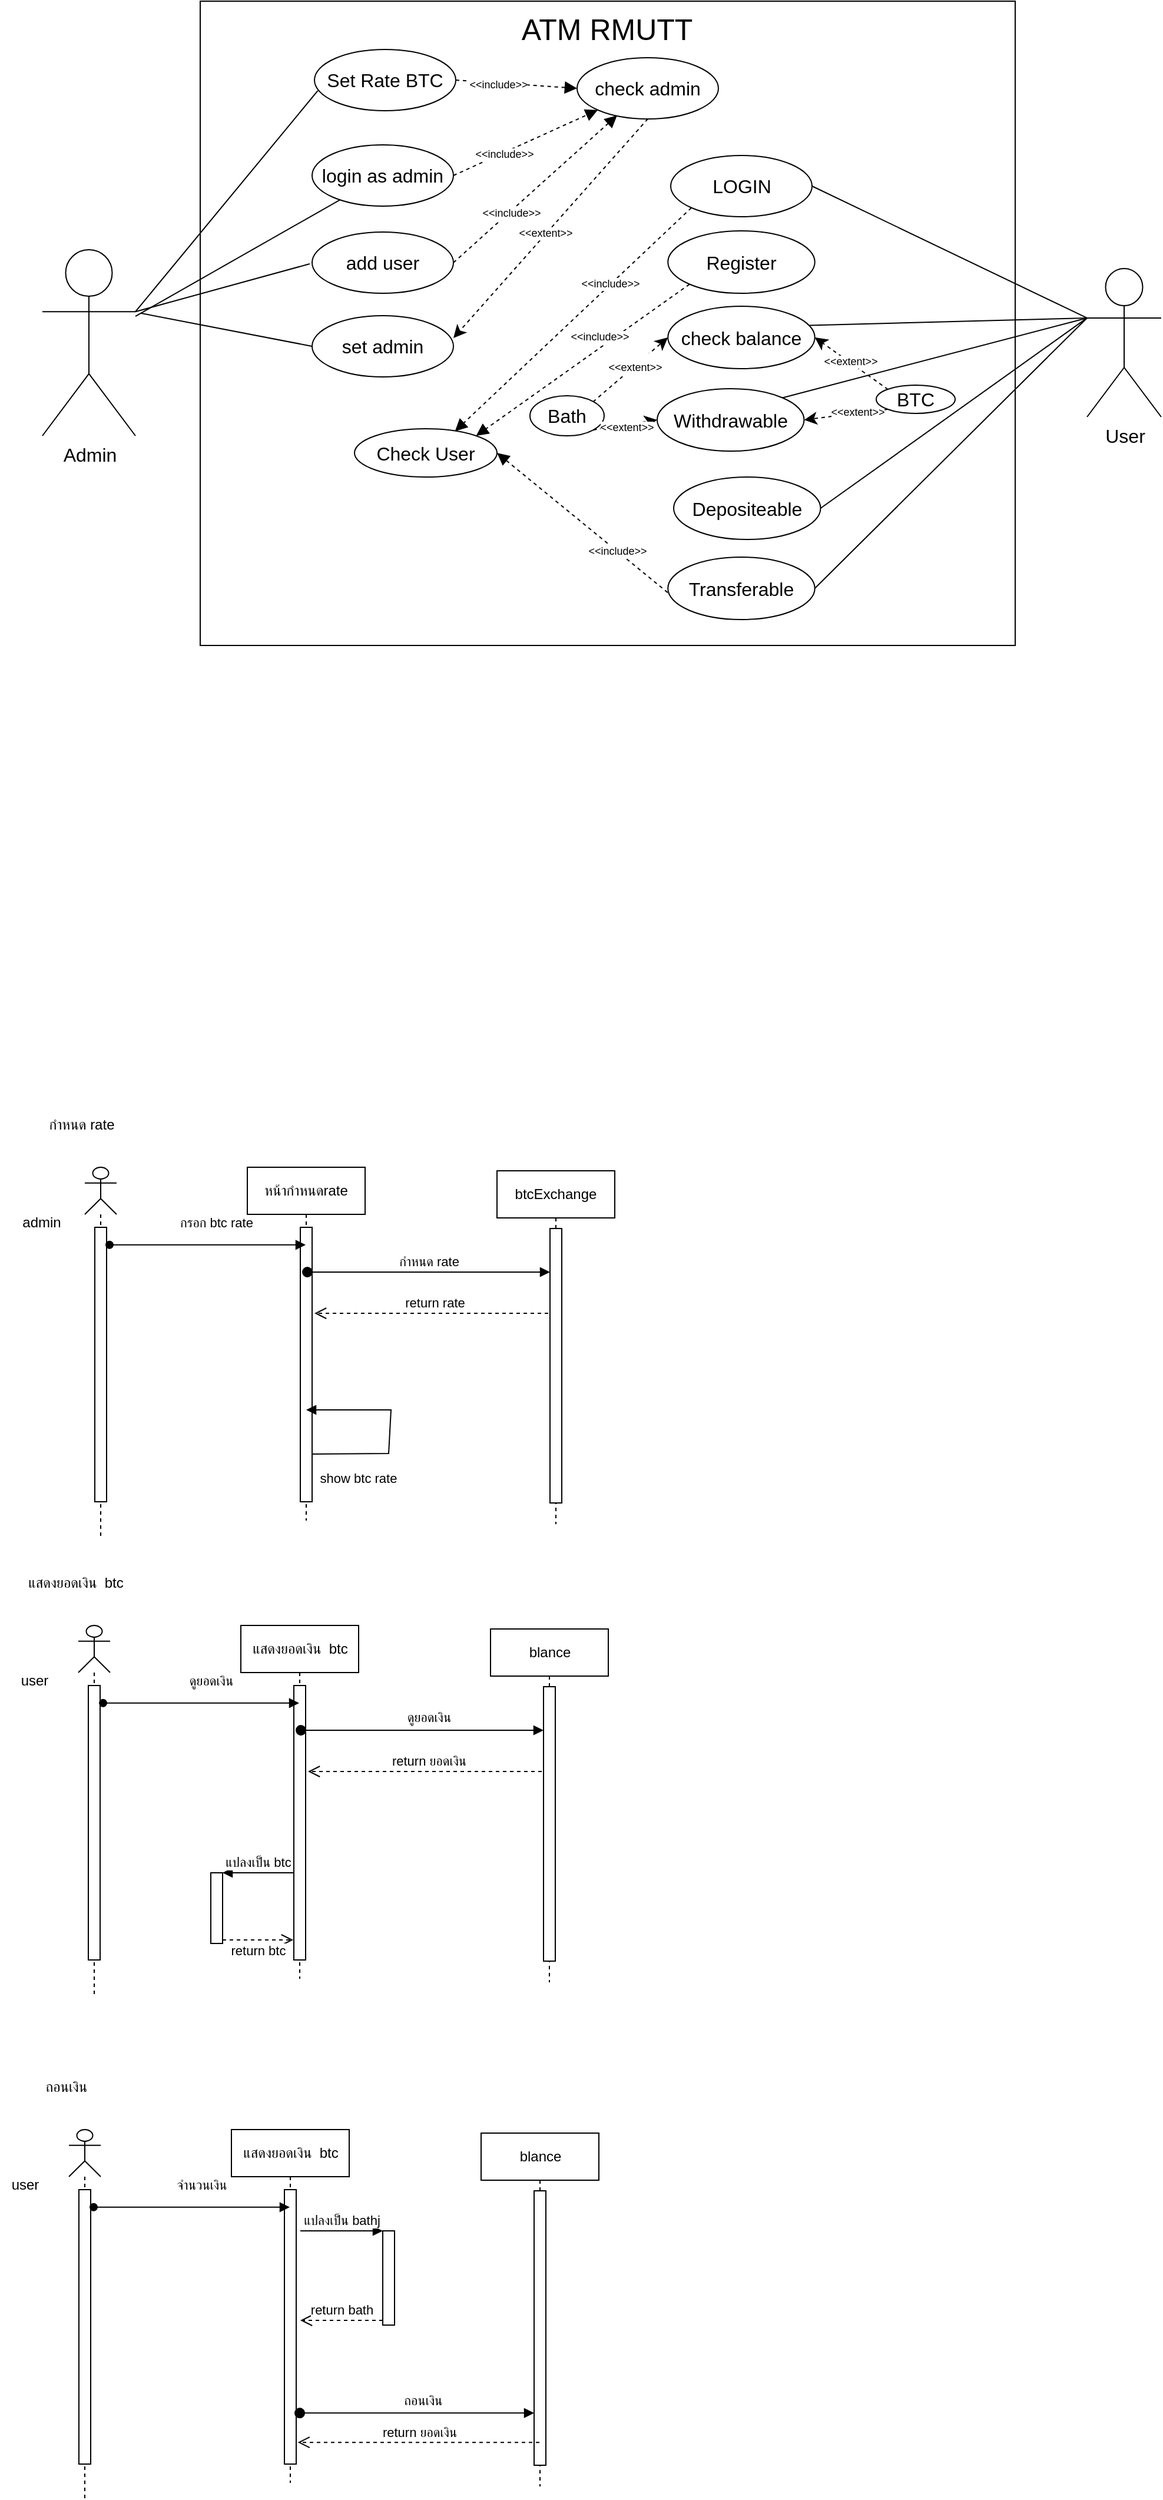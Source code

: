 <mxfile version="20.8.15" type="device" pages="3"><diagram id="hEDV-k29gNVOA4V6Q1fc" name="หน้า-1"><mxGraphModel dx="1483" dy="779" grid="0" gridSize="10" guides="1" tooltips="1" connect="1" arrows="1" fold="1" page="0" pageScale="1" pageWidth="827" pageHeight="1169" math="0" shadow="0"><root><mxCell id="0"/><mxCell id="1" parent="0"/><mxCell id="8gFInvID097c9VwDSdp8-1" value="" style="rounded=0;whiteSpace=wrap;html=1;fontSize=16;" parent="1" vertex="1"><mxGeometry x="-282" y="-82" width="692" height="547" as="geometry"/></mxCell><mxCell id="8gFInvID097c9VwDSdp8-36" style="rounded=0;orthogonalLoop=1;jettySize=auto;html=1;exitX=1;exitY=0.333;exitDx=0;exitDy=0;exitPerimeter=0;entryX=0.024;entryY=0.672;entryDx=0;entryDy=0;fontSize=12;startSize=8;endSize=8;endArrow=none;endFill=0;entryPerimeter=0;" parent="1" source="8gFInvID097c9VwDSdp8-4" target="8gFInvID097c9VwDSdp8-27" edge="1"><mxGeometry relative="1" as="geometry"/></mxCell><mxCell id="8gFInvID097c9VwDSdp8-4" value="Admin" style="shape=umlActor;verticalLabelPosition=bottom;verticalAlign=top;html=1;outlineConnect=0;fontSize=16;" parent="1" vertex="1"><mxGeometry x="-416" y="129" width="79" height="158" as="geometry"/></mxCell><mxCell id="8gFInvID097c9VwDSdp8-43" style="edgeStyle=none;rounded=0;orthogonalLoop=1;jettySize=auto;html=1;exitX=0;exitY=0.333;exitDx=0;exitDy=0;exitPerimeter=0;entryX=0.964;entryY=0.306;entryDx=0;entryDy=0;entryPerimeter=0;fontSize=12;endArrow=none;endFill=0;startSize=8;endSize=8;" parent="1" source="8gFInvID097c9VwDSdp8-5" target="8gFInvID097c9VwDSdp8-12" edge="1"><mxGeometry relative="1" as="geometry"/></mxCell><mxCell id="8gFInvID097c9VwDSdp8-44" style="edgeStyle=none;rounded=0;orthogonalLoop=1;jettySize=auto;html=1;exitX=0;exitY=0.333;exitDx=0;exitDy=0;exitPerimeter=0;entryX=1;entryY=0;entryDx=0;entryDy=0;fontSize=12;endArrow=none;endFill=0;startSize=8;endSize=8;" parent="1" source="8gFInvID097c9VwDSdp8-5" target="8gFInvID097c9VwDSdp8-11" edge="1"><mxGeometry relative="1" as="geometry"/></mxCell><mxCell id="8gFInvID097c9VwDSdp8-45" style="edgeStyle=none;rounded=0;orthogonalLoop=1;jettySize=auto;html=1;exitX=0;exitY=0.333;exitDx=0;exitDy=0;exitPerimeter=0;entryX=1;entryY=0.5;entryDx=0;entryDy=0;fontSize=12;endArrow=none;endFill=0;startSize=8;endSize=8;" parent="1" source="8gFInvID097c9VwDSdp8-5" target="8gFInvID097c9VwDSdp8-9" edge="1"><mxGeometry relative="1" as="geometry"/></mxCell><mxCell id="8gFInvID097c9VwDSdp8-46" style="edgeStyle=none;rounded=0;orthogonalLoop=1;jettySize=auto;html=1;exitX=0;exitY=0.333;exitDx=0;exitDy=0;exitPerimeter=0;entryX=1;entryY=0.5;entryDx=0;entryDy=0;fontSize=12;endArrow=none;endFill=0;startSize=8;endSize=8;" parent="1" source="8gFInvID097c9VwDSdp8-5" target="8gFInvID097c9VwDSdp8-10" edge="1"><mxGeometry relative="1" as="geometry"/></mxCell><mxCell id="8gFInvID097c9VwDSdp8-56" style="edgeStyle=none;rounded=0;orthogonalLoop=1;jettySize=auto;html=1;exitX=0;exitY=0.333;exitDx=0;exitDy=0;exitPerimeter=0;entryX=1;entryY=0.5;entryDx=0;entryDy=0;fontSize=9;endArrow=none;endFill=0;startSize=8;endSize=8;" parent="1" source="8gFInvID097c9VwDSdp8-5" target="8gFInvID097c9VwDSdp8-6" edge="1"><mxGeometry relative="1" as="geometry"/></mxCell><mxCell id="8gFInvID097c9VwDSdp8-5" value="User" style="shape=umlActor;verticalLabelPosition=bottom;verticalAlign=top;html=1;outlineConnect=0;fontSize=16;" parent="1" vertex="1"><mxGeometry x="471" y="145" width="63" height="126" as="geometry"/></mxCell><mxCell id="8gFInvID097c9VwDSdp8-14" value="Bath" style="ellipse;whiteSpace=wrap;html=1;fontSize=16;" parent="1" vertex="1"><mxGeometry x="-2" y="253" width="63" height="34" as="geometry"/></mxCell><mxCell id="8gFInvID097c9VwDSdp8-31" style="edgeStyle=none;curved=1;rounded=0;orthogonalLoop=1;jettySize=auto;html=1;exitX=1;exitY=0;exitDx=0;exitDy=0;entryX=0;entryY=0.5;entryDx=0;entryDy=0;fontSize=12;startSize=8;endSize=8;dashed=1;" parent="1" source="8gFInvID097c9VwDSdp8-14" target="8gFInvID097c9VwDSdp8-12" edge="1"><mxGeometry relative="1" as="geometry"/></mxCell><mxCell id="8gFInvID097c9VwDSdp8-47" value="&lt;font style=&quot;font-size: 9px;&quot;&gt;&amp;lt;&amp;lt;extent&amp;gt;&amp;gt;&lt;/font&gt;" style="edgeLabel;html=1;align=center;verticalAlign=middle;resizable=0;points=[];fontSize=16;" parent="8gFInvID097c9VwDSdp8-31" vertex="1" connectable="0"><mxGeometry x="0.141" y="2" relative="1" as="geometry"><mxPoint as="offset"/></mxGeometry></mxCell><mxCell id="8gFInvID097c9VwDSdp8-32" style="edgeStyle=none;curved=1;rounded=0;orthogonalLoop=1;jettySize=auto;html=1;exitX=1;exitY=1;exitDx=0;exitDy=0;entryX=0;entryY=0.5;entryDx=0;entryDy=0;fontSize=12;startSize=8;endSize=8;dashed=1;" parent="1" source="8gFInvID097c9VwDSdp8-14" target="8gFInvID097c9VwDSdp8-11" edge="1"><mxGeometry relative="1" as="geometry"/></mxCell><mxCell id="8gFInvID097c9VwDSdp8-51" value="&amp;lt;&amp;lt;extent&amp;gt;&amp;gt;" style="edgeLabel;html=1;align=center;verticalAlign=middle;resizable=0;points=[];fontSize=9;" parent="8gFInvID097c9VwDSdp8-32" vertex="1" connectable="0"><mxGeometry x="0.009" y="-2" relative="1" as="geometry"><mxPoint as="offset"/></mxGeometry></mxCell><mxCell id="8gFInvID097c9VwDSdp8-2" value="&lt;font style=&quot;font-size: 25px;&quot;&gt;ATM RMUTT&lt;/font&gt;" style="text;html=1;strokeColor=none;fillColor=none;align=center;verticalAlign=middle;whiteSpace=wrap;rounded=0;fontSize=16;strokeWidth=7;" parent="1" vertex="1"><mxGeometry x="-282" y="-77.26" width="691" height="36.26" as="geometry"/></mxCell><mxCell id="8gFInvID097c9VwDSdp8-62" style="edgeStyle=none;rounded=0;orthogonalLoop=1;jettySize=auto;html=1;exitX=0;exitY=1;exitDx=0;exitDy=0;entryX=0.705;entryY=0.053;entryDx=0;entryDy=0;dashed=1;fontSize=9;endArrow=block;endFill=1;startSize=8;endSize=8;entryPerimeter=0;" parent="1" source="8gFInvID097c9VwDSdp8-6" target="8gFInvID097c9VwDSdp8-59" edge="1"><mxGeometry relative="1" as="geometry"/></mxCell><mxCell id="8gFInvID097c9VwDSdp8-64" value="&amp;lt;&amp;lt;include&amp;gt;&amp;gt;" style="edgeLabel;html=1;align=center;verticalAlign=middle;resizable=0;points=[];fontSize=9;" parent="8gFInvID097c9VwDSdp8-62" vertex="1" connectable="0"><mxGeometry x="-0.315" y="-1" relative="1" as="geometry"><mxPoint as="offset"/></mxGeometry></mxCell><mxCell id="8gFInvID097c9VwDSdp8-6" value="LOGIN" style="ellipse;whiteSpace=wrap;html=1;fontSize=16;" parent="1" vertex="1"><mxGeometry x="117.5" y="49" width="120" height="52" as="geometry"/></mxCell><mxCell id="8gFInvID097c9VwDSdp8-9" value="Depositeable" style="ellipse;whiteSpace=wrap;html=1;fontSize=16;" parent="1" vertex="1"><mxGeometry x="120" y="322" width="124.75" height="53" as="geometry"/></mxCell><mxCell id="8gFInvID097c9VwDSdp8-60" style="edgeStyle=none;rounded=0;orthogonalLoop=1;jettySize=auto;html=1;exitX=0;exitY=1;exitDx=0;exitDy=0;entryX=1;entryY=0.5;entryDx=0;entryDy=0;fontSize=9;endArrow=block;endFill=1;startSize=8;endSize=8;dashed=1;" parent="1" source="8gFInvID097c9VwDSdp8-10" target="8gFInvID097c9VwDSdp8-59" edge="1"><mxGeometry relative="1" as="geometry"/></mxCell><mxCell id="8gFInvID097c9VwDSdp8-61" value="&amp;lt;&amp;lt;include&amp;gt;&amp;gt;" style="edgeLabel;html=1;align=center;verticalAlign=middle;resizable=0;points=[];fontSize=9;" parent="8gFInvID097c9VwDSdp8-60" vertex="1" connectable="0"><mxGeometry x="-0.249" relative="1" as="geometry"><mxPoint as="offset"/></mxGeometry></mxCell><mxCell id="8gFInvID097c9VwDSdp8-10" value="Transferable" style="ellipse;whiteSpace=wrap;html=1;fontSize=16;" parent="1" vertex="1"><mxGeometry x="115.12" y="390" width="124.75" height="53" as="geometry"/></mxCell><mxCell id="8gFInvID097c9VwDSdp8-11" value="Withdrawable" style="ellipse;whiteSpace=wrap;html=1;fontSize=16;" parent="1" vertex="1"><mxGeometry x="106" y="247" width="124.75" height="53" as="geometry"/></mxCell><mxCell id="8gFInvID097c9VwDSdp8-12" value="check balance" style="ellipse;whiteSpace=wrap;html=1;fontSize=16;" parent="1" vertex="1"><mxGeometry x="115.12" y="177" width="124.75" height="53" as="geometry"/></mxCell><mxCell id="8gFInvID097c9VwDSdp8-63" style="edgeStyle=none;rounded=0;orthogonalLoop=1;jettySize=auto;html=1;exitX=0;exitY=1;exitDx=0;exitDy=0;entryX=1;entryY=0;entryDx=0;entryDy=0;dashed=1;fontSize=9;endArrow=block;endFill=1;startSize=8;endSize=8;" parent="1" source="8gFInvID097c9VwDSdp8-13" target="8gFInvID097c9VwDSdp8-59" edge="1"><mxGeometry relative="1" as="geometry"/></mxCell><mxCell id="8gFInvID097c9VwDSdp8-65" value="&amp;lt;&amp;lt;include&amp;gt;&amp;gt;" style="edgeLabel;html=1;align=center;verticalAlign=middle;resizable=0;points=[];fontSize=9;" parent="8gFInvID097c9VwDSdp8-63" vertex="1" connectable="0"><mxGeometry x="-0.298" y="4" relative="1" as="geometry"><mxPoint x="-15" y="-4" as="offset"/></mxGeometry></mxCell><mxCell id="8gFInvID097c9VwDSdp8-13" value="Register" style="ellipse;whiteSpace=wrap;html=1;fontSize=16;" parent="1" vertex="1"><mxGeometry x="115.12" y="113" width="124.75" height="53" as="geometry"/></mxCell><mxCell id="8gFInvID097c9VwDSdp8-33" style="edgeStyle=none;curved=1;rounded=0;orthogonalLoop=1;jettySize=auto;html=1;exitX=0;exitY=0;exitDx=0;exitDy=0;entryX=1;entryY=0.5;entryDx=0;entryDy=0;fontSize=12;startSize=8;endSize=8;dashed=1;" parent="1" source="8gFInvID097c9VwDSdp8-25" target="8gFInvID097c9VwDSdp8-12" edge="1"><mxGeometry relative="1" as="geometry"/></mxCell><mxCell id="8gFInvID097c9VwDSdp8-48" value="&amp;lt;&amp;lt;extent&amp;gt;&amp;gt;" style="edgeLabel;html=1;align=center;verticalAlign=middle;resizable=0;points=[];fontSize=9;" parent="8gFInvID097c9VwDSdp8-33" vertex="1" connectable="0"><mxGeometry x="0.049" y="-1" relative="1" as="geometry"><mxPoint as="offset"/></mxGeometry></mxCell><mxCell id="8gFInvID097c9VwDSdp8-34" style="edgeStyle=none;curved=1;rounded=0;orthogonalLoop=1;jettySize=auto;html=1;exitX=0;exitY=1;exitDx=0;exitDy=0;entryX=1;entryY=0.5;entryDx=0;entryDy=0;fontSize=12;startSize=8;endSize=8;dashed=1;" parent="1" source="8gFInvID097c9VwDSdp8-25" target="8gFInvID097c9VwDSdp8-11" edge="1"><mxGeometry relative="1" as="geometry"/></mxCell><mxCell id="8gFInvID097c9VwDSdp8-52" value="&amp;lt;&amp;lt;extent&amp;gt;&amp;gt;" style="edgeLabel;html=1;align=center;verticalAlign=middle;resizable=0;points=[];fontSize=9;" parent="8gFInvID097c9VwDSdp8-34" vertex="1" connectable="0"><mxGeometry x="-0.28" y="-1" relative="1" as="geometry"><mxPoint as="offset"/></mxGeometry></mxCell><mxCell id="8gFInvID097c9VwDSdp8-25" value="BTC" style="ellipse;whiteSpace=wrap;html=1;fontSize=16;" parent="1" vertex="1"><mxGeometry x="292" y="244" width="67" height="24" as="geometry"/></mxCell><mxCell id="8gFInvID097c9VwDSdp8-27" value="Set Rate BTC" style="ellipse;whiteSpace=wrap;html=1;fontSize=16;" parent="1" vertex="1"><mxGeometry x="-185" y="-41" width="120" height="52" as="geometry"/></mxCell><mxCell id="8gFInvID097c9VwDSdp8-59" value="Check User" style="ellipse;whiteSpace=wrap;html=1;fontSize=16;" parent="1" vertex="1"><mxGeometry x="-151" y="281" width="121" height="41" as="geometry"/></mxCell><mxCell id="yBxmbgCQrc7tucxLC__P-3" value="login as admin" style="ellipse;whiteSpace=wrap;html=1;fontSize=16;" vertex="1" parent="1"><mxGeometry x="-187" y="40" width="120" height="52" as="geometry"/></mxCell><mxCell id="yBxmbgCQrc7tucxLC__P-8" value="" style="endArrow=none;html=1;rounded=0;" edge="1" parent="1" source="8gFInvID097c9VwDSdp8-4" target="yBxmbgCQrc7tucxLC__P-3"><mxGeometry width="50" height="50" relative="1" as="geometry"><mxPoint x="-241" y="167" as="sourcePoint"/><mxPoint x="-191" y="117" as="targetPoint"/></mxGeometry></mxCell><mxCell id="yBxmbgCQrc7tucxLC__P-9" value="check admin" style="ellipse;whiteSpace=wrap;html=1;fontSize=16;" vertex="1" parent="1"><mxGeometry x="38" y="-34" width="120" height="52" as="geometry"/></mxCell><mxCell id="yBxmbgCQrc7tucxLC__P-11" style="edgeStyle=none;rounded=0;orthogonalLoop=1;jettySize=auto;html=1;exitX=1;exitY=0.5;exitDx=0;exitDy=0;entryX=0;entryY=1;entryDx=0;entryDy=0;dashed=1;fontSize=9;endArrow=block;endFill=1;startSize=8;endSize=8;" edge="1" parent="1" source="yBxmbgCQrc7tucxLC__P-3" target="yBxmbgCQrc7tucxLC__P-9"><mxGeometry relative="1" as="geometry"><mxPoint x="-55.695" y="293.173" as="sourcePoint"/><mxPoint x="144.977" y="103.343" as="targetPoint"/></mxGeometry></mxCell><mxCell id="yBxmbgCQrc7tucxLC__P-12" value="&amp;lt;&amp;lt;include&amp;gt;&amp;gt;" style="edgeLabel;html=1;align=center;verticalAlign=middle;resizable=0;points=[];fontSize=9;" vertex="1" connectable="0" parent="yBxmbgCQrc7tucxLC__P-11"><mxGeometry x="-0.315" y="-1" relative="1" as="geometry"><mxPoint as="offset"/></mxGeometry></mxCell><mxCell id="yBxmbgCQrc7tucxLC__P-13" value="add user" style="ellipse;whiteSpace=wrap;html=1;fontSize=16;" vertex="1" parent="1"><mxGeometry x="-187" y="114" width="120" height="52" as="geometry"/></mxCell><mxCell id="yBxmbgCQrc7tucxLC__P-14" value="" style="endArrow=none;html=1;rounded=0;elbow=vertical;exitX=1;exitY=0.333;exitDx=0;exitDy=0;exitPerimeter=0;" edge="1" parent="1" source="8gFInvID097c9VwDSdp8-4"><mxGeometry width="50" height="50" relative="1" as="geometry"><mxPoint x="-239" y="191" as="sourcePoint"/><mxPoint x="-189" y="141" as="targetPoint"/></mxGeometry></mxCell><mxCell id="yBxmbgCQrc7tucxLC__P-15" style="edgeStyle=none;rounded=0;orthogonalLoop=1;jettySize=auto;html=1;exitX=1;exitY=0.5;exitDx=0;exitDy=0;entryX=0;entryY=0.5;entryDx=0;entryDy=0;dashed=1;fontSize=9;endArrow=block;endFill=1;startSize=8;endSize=8;" edge="1" parent="1" source="8gFInvID097c9VwDSdp8-27" target="yBxmbgCQrc7tucxLC__P-9"><mxGeometry relative="1" as="geometry"><mxPoint x="-57" y="76" as="sourcePoint"/><mxPoint x="65.574" y="20.385" as="targetPoint"/></mxGeometry></mxCell><mxCell id="yBxmbgCQrc7tucxLC__P-16" value="&amp;lt;&amp;lt;include&amp;gt;&amp;gt;" style="edgeLabel;html=1;align=center;verticalAlign=middle;resizable=0;points=[];fontSize=9;" vertex="1" connectable="0" parent="yBxmbgCQrc7tucxLC__P-15"><mxGeometry x="-0.315" y="-1" relative="1" as="geometry"><mxPoint as="offset"/></mxGeometry></mxCell><mxCell id="yBxmbgCQrc7tucxLC__P-17" style="edgeStyle=none;rounded=0;orthogonalLoop=1;jettySize=auto;html=1;exitX=1;exitY=0.5;exitDx=0;exitDy=0;dashed=1;fontSize=9;endArrow=block;endFill=1;startSize=8;endSize=8;" edge="1" parent="1" source="yBxmbgCQrc7tucxLC__P-13"><mxGeometry relative="1" as="geometry"><mxPoint x="-47" y="86" as="sourcePoint"/><mxPoint x="72" y="15" as="targetPoint"/></mxGeometry></mxCell><mxCell id="yBxmbgCQrc7tucxLC__P-18" value="&amp;lt;&amp;lt;include&amp;gt;&amp;gt;" style="edgeLabel;html=1;align=center;verticalAlign=middle;resizable=0;points=[];fontSize=9;" vertex="1" connectable="0" parent="yBxmbgCQrc7tucxLC__P-17"><mxGeometry x="-0.315" y="-1" relative="1" as="geometry"><mxPoint as="offset"/></mxGeometry></mxCell><mxCell id="yBxmbgCQrc7tucxLC__P-19" value="set admin" style="ellipse;whiteSpace=wrap;html=1;fontSize=16;" vertex="1" parent="1"><mxGeometry x="-187" y="185" width="120" height="52" as="geometry"/></mxCell><mxCell id="yBxmbgCQrc7tucxLC__P-20" style="rounded=0;orthogonalLoop=1;jettySize=auto;html=1;entryX=0;entryY=0.5;entryDx=0;entryDy=0;fontSize=12;startSize=8;endSize=8;endArrow=none;endFill=0;" edge="1" parent="1" target="yBxmbgCQrc7tucxLC__P-19"><mxGeometry relative="1" as="geometry"><mxPoint x="-332" y="183" as="sourcePoint"/><mxPoint x="-174.12" y="5.944" as="targetPoint"/></mxGeometry></mxCell><mxCell id="yBxmbgCQrc7tucxLC__P-21" style="edgeStyle=none;curved=1;rounded=0;orthogonalLoop=1;jettySize=auto;html=1;exitX=0.5;exitY=1;exitDx=0;exitDy=0;entryX=1;entryY=0.365;entryDx=0;entryDy=0;fontSize=12;startSize=8;endSize=8;dashed=1;entryPerimeter=0;" edge="1" parent="1" source="yBxmbgCQrc7tucxLC__P-9" target="yBxmbgCQrc7tucxLC__P-19"><mxGeometry relative="1" as="geometry"><mxPoint x="311.991" y="257.451" as="sourcePoint"/><mxPoint x="249.87" y="213.5" as="targetPoint"/></mxGeometry></mxCell><mxCell id="yBxmbgCQrc7tucxLC__P-22" value="&amp;lt;&amp;lt;extent&amp;gt;&amp;gt;" style="edgeLabel;html=1;align=center;verticalAlign=middle;resizable=0;points=[];fontSize=9;" vertex="1" connectable="0" parent="yBxmbgCQrc7tucxLC__P-21"><mxGeometry x="0.049" y="-1" relative="1" as="geometry"><mxPoint as="offset"/></mxGeometry></mxCell><mxCell id="yBxmbgCQrc7tucxLC__P-25" value="หน้ากำหนดrate" style="shape=umlLifeline;perimeter=lifelinePerimeter;whiteSpace=wrap;html=1;container=1;collapsible=0;recursiveResize=0;outlineConnect=0;" vertex="1" parent="1"><mxGeometry x="-242" y="908" width="100" height="300" as="geometry"/></mxCell><mxCell id="yBxmbgCQrc7tucxLC__P-30" value="" style="html=1;points=[];perimeter=orthogonalPerimeter;" vertex="1" parent="yBxmbgCQrc7tucxLC__P-25"><mxGeometry x="45" y="51" width="10" height="233" as="geometry"/></mxCell><mxCell id="yBxmbgCQrc7tucxLC__P-34" value="กำหนด rate" style="html=1;verticalAlign=bottom;startArrow=oval;startFill=1;endArrow=block;startSize=8;rounded=0;elbow=vertical;" edge="1" parent="yBxmbgCQrc7tucxLC__P-25" target="yBxmbgCQrc7tucxLC__P-31"><mxGeometry width="60" relative="1" as="geometry"><mxPoint x="51" y="89" as="sourcePoint"/><mxPoint x="111" y="89" as="targetPoint"/></mxGeometry></mxCell><mxCell id="yBxmbgCQrc7tucxLC__P-36" value="return rate" style="html=1;verticalAlign=bottom;endArrow=open;dashed=1;endSize=8;rounded=0;elbow=vertical;" edge="1" parent="yBxmbgCQrc7tucxLC__P-25" source="yBxmbgCQrc7tucxLC__P-26"><mxGeometry relative="1" as="geometry"><mxPoint x="126" y="124" as="sourcePoint"/><mxPoint x="57" y="124" as="targetPoint"/></mxGeometry></mxCell><mxCell id="yBxmbgCQrc7tucxLC__P-43" value="show btc rate" style="html=1;verticalAlign=bottom;endArrow=block;rounded=0;elbow=vertical;exitX=0.95;exitY=0.826;exitDx=0;exitDy=0;exitPerimeter=0;" edge="1" parent="yBxmbgCQrc7tucxLC__P-25" source="yBxmbgCQrc7tucxLC__P-30" target="yBxmbgCQrc7tucxLC__P-25"><mxGeometry x="-0.555" y="-30" width="80" relative="1" as="geometry"><mxPoint x="63" y="243" as="sourcePoint"/><mxPoint x="118" y="188" as="targetPoint"/><Array as="points"><mxPoint x="120" y="243"/><mxPoint x="122" y="206"/></Array><mxPoint as="offset"/></mxGeometry></mxCell><mxCell id="yBxmbgCQrc7tucxLC__P-26" value="btcExchange" style="shape=umlLifeline;perimeter=lifelinePerimeter;whiteSpace=wrap;html=1;container=1;collapsible=0;recursiveResize=0;outlineConnect=0;" vertex="1" parent="1"><mxGeometry x="-30" y="911" width="100" height="300" as="geometry"/></mxCell><mxCell id="yBxmbgCQrc7tucxLC__P-31" value="" style="html=1;points=[];perimeter=orthogonalPerimeter;" vertex="1" parent="yBxmbgCQrc7tucxLC__P-26"><mxGeometry x="45" y="49" width="10" height="233" as="geometry"/></mxCell><mxCell id="yBxmbgCQrc7tucxLC__P-28" value="" style="shape=umlLifeline;participant=umlActor;perimeter=lifelinePerimeter;whiteSpace=wrap;html=1;container=1;collapsible=0;recursiveResize=0;verticalAlign=top;spacingTop=36;outlineConnect=0;" vertex="1" parent="1"><mxGeometry x="-380" y="908" width="27" height="313" as="geometry"/></mxCell><mxCell id="yBxmbgCQrc7tucxLC__P-32" value="" style="html=1;points=[];perimeter=orthogonalPerimeter;" vertex="1" parent="yBxmbgCQrc7tucxLC__P-28"><mxGeometry x="8.5" y="51" width="10" height="233" as="geometry"/></mxCell><mxCell id="yBxmbgCQrc7tucxLC__P-29" value="admin" style="text;html=1;align=center;verticalAlign=middle;resizable=0;points=[];autosize=1;strokeColor=none;fillColor=none;" vertex="1" parent="1"><mxGeometry x="-443" y="942" width="51" height="26" as="geometry"/></mxCell><mxCell id="yBxmbgCQrc7tucxLC__P-33" value="กรอก btc rate&amp;nbsp;" style="html=1;verticalAlign=bottom;startArrow=oval;startFill=1;endArrow=block;rounded=0;elbow=vertical;exitX=1.25;exitY=0.064;exitDx=0;exitDy=0;exitPerimeter=0;" edge="1" parent="1" source="yBxmbgCQrc7tucxLC__P-32" target="yBxmbgCQrc7tucxLC__P-25"><mxGeometry x="0.102" y="10" width="60" relative="1" as="geometry"><mxPoint x="-73" y="1158" as="sourcePoint"/><mxPoint x="-13" y="1158" as="targetPoint"/><mxPoint as="offset"/></mxGeometry></mxCell><mxCell id="yBxmbgCQrc7tucxLC__P-35" value="กำหนด rate" style="text;html=1;align=center;verticalAlign=middle;resizable=0;points=[];autosize=1;strokeColor=none;fillColor=none;" vertex="1" parent="1"><mxGeometry x="-422" y="859" width="78" height="26" as="geometry"/></mxCell><mxCell id="yBxmbgCQrc7tucxLC__P-44" value="แสดงยอดเงิน&amp;nbsp; btc" style="shape=umlLifeline;perimeter=lifelinePerimeter;whiteSpace=wrap;html=1;container=1;collapsible=0;recursiveResize=0;outlineConnect=0;" vertex="1" parent="1"><mxGeometry x="-247.5" y="1297" width="100" height="300" as="geometry"/></mxCell><mxCell id="yBxmbgCQrc7tucxLC__P-45" value="" style="html=1;points=[];perimeter=orthogonalPerimeter;" vertex="1" parent="yBxmbgCQrc7tucxLC__P-44"><mxGeometry x="45" y="51" width="10" height="233" as="geometry"/></mxCell><mxCell id="yBxmbgCQrc7tucxLC__P-46" value="" style="html=1;verticalAlign=bottom;startArrow=oval;startFill=1;endArrow=block;startSize=8;rounded=0;elbow=vertical;" edge="1" parent="yBxmbgCQrc7tucxLC__P-44" target="yBxmbgCQrc7tucxLC__P-50"><mxGeometry width="60" relative="1" as="geometry"><mxPoint x="51" y="89" as="sourcePoint"/><mxPoint x="111" y="89" as="targetPoint"/></mxGeometry></mxCell><mxCell id="yBxmbgCQrc7tucxLC__P-56" value="ดูยอดเงิน" style="edgeLabel;html=1;align=center;verticalAlign=middle;resizable=0;points=[];" vertex="1" connectable="0" parent="yBxmbgCQrc7tucxLC__P-46"><mxGeometry x="0.123" y="-1" relative="1" as="geometry"><mxPoint x="-7" y="-12" as="offset"/></mxGeometry></mxCell><mxCell id="yBxmbgCQrc7tucxLC__P-47" value="return ยอดเงิน" style="html=1;verticalAlign=bottom;endArrow=open;dashed=1;endSize=8;rounded=0;elbow=vertical;" edge="1" parent="yBxmbgCQrc7tucxLC__P-44" source="yBxmbgCQrc7tucxLC__P-49"><mxGeometry relative="1" as="geometry"><mxPoint x="126" y="124" as="sourcePoint"/><mxPoint x="57" y="124" as="targetPoint"/></mxGeometry></mxCell><mxCell id="yBxmbgCQrc7tucxLC__P-49" value="blance" style="shape=umlLifeline;perimeter=lifelinePerimeter;whiteSpace=wrap;html=1;container=1;collapsible=0;recursiveResize=0;outlineConnect=0;" vertex="1" parent="1"><mxGeometry x="-35.5" y="1300" width="100" height="300" as="geometry"/></mxCell><mxCell id="yBxmbgCQrc7tucxLC__P-50" value="" style="html=1;points=[];perimeter=orthogonalPerimeter;" vertex="1" parent="yBxmbgCQrc7tucxLC__P-49"><mxGeometry x="45" y="49" width="10" height="233" as="geometry"/></mxCell><mxCell id="yBxmbgCQrc7tucxLC__P-51" value="" style="shape=umlLifeline;participant=umlActor;perimeter=lifelinePerimeter;whiteSpace=wrap;html=1;container=1;collapsible=0;recursiveResize=0;verticalAlign=top;spacingTop=36;outlineConnect=0;" vertex="1" parent="1"><mxGeometry x="-385.5" y="1297" width="27" height="313" as="geometry"/></mxCell><mxCell id="yBxmbgCQrc7tucxLC__P-52" value="" style="html=1;points=[];perimeter=orthogonalPerimeter;" vertex="1" parent="yBxmbgCQrc7tucxLC__P-51"><mxGeometry x="8.5" y="51" width="10" height="233" as="geometry"/></mxCell><mxCell id="yBxmbgCQrc7tucxLC__P-53" value="user" style="text;html=1;align=center;verticalAlign=middle;resizable=0;points=[];autosize=1;strokeColor=none;fillColor=none;" vertex="1" parent="1"><mxGeometry x="-443.5" y="1331" width="41" height="26" as="geometry"/></mxCell><mxCell id="yBxmbgCQrc7tucxLC__P-54" value="ดูยอดเงิน" style="html=1;verticalAlign=bottom;startArrow=oval;startFill=1;endArrow=block;rounded=0;elbow=vertical;exitX=1.25;exitY=0.064;exitDx=0;exitDy=0;exitPerimeter=0;" edge="1" parent="1" source="yBxmbgCQrc7tucxLC__P-52" target="yBxmbgCQrc7tucxLC__P-44"><mxGeometry x="0.102" y="10" width="60" relative="1" as="geometry"><mxPoint x="-78.5" y="1547" as="sourcePoint"/><mxPoint x="-18.5" y="1547" as="targetPoint"/><mxPoint as="offset"/></mxGeometry></mxCell><mxCell id="yBxmbgCQrc7tucxLC__P-55" value="แสดงยอดเงิน&amp;nbsp; btc" style="text;html=1;align=center;verticalAlign=middle;resizable=0;points=[];autosize=1;strokeColor=none;fillColor=none;" vertex="1" parent="1"><mxGeometry x="-441.5" y="1248" width="107" height="26" as="geometry"/></mxCell><mxCell id="yBxmbgCQrc7tucxLC__P-57" value="" style="html=1;points=[];perimeter=orthogonalPerimeter;" vertex="1" parent="1"><mxGeometry x="-273" y="1507" width="10" height="60" as="geometry"/></mxCell><mxCell id="yBxmbgCQrc7tucxLC__P-58" value="แปลงเป็น btc" style="html=1;verticalAlign=bottom;endArrow=block;entryX=1;entryY=0;rounded=0;elbow=vertical;" edge="1" target="yBxmbgCQrc7tucxLC__P-57" parent="1"><mxGeometry relative="1" as="geometry"><mxPoint x="-203" y="1507" as="sourcePoint"/></mxGeometry></mxCell><mxCell id="yBxmbgCQrc7tucxLC__P-59" value="return btc" style="html=1;verticalAlign=bottom;endArrow=open;dashed=1;endSize=8;exitX=1;exitY=0.95;rounded=0;elbow=vertical;" edge="1" source="yBxmbgCQrc7tucxLC__P-57" parent="1"><mxGeometry y="-18" relative="1" as="geometry"><mxPoint x="-203" y="1564" as="targetPoint"/><mxPoint as="offset"/></mxGeometry></mxCell><mxCell id="yBxmbgCQrc7tucxLC__P-60" value="แสดงยอดเงิน&amp;nbsp; btc" style="shape=umlLifeline;perimeter=lifelinePerimeter;whiteSpace=wrap;html=1;container=1;collapsible=0;recursiveResize=0;outlineConnect=0;" vertex="1" parent="1"><mxGeometry x="-255.5" y="1725" width="100" height="300" as="geometry"/></mxCell><mxCell id="yBxmbgCQrc7tucxLC__P-61" value="" style="html=1;points=[];perimeter=orthogonalPerimeter;" vertex="1" parent="yBxmbgCQrc7tucxLC__P-60"><mxGeometry x="45" y="51" width="10" height="233" as="geometry"/></mxCell><mxCell id="yBxmbgCQrc7tucxLC__P-65" value="blance" style="shape=umlLifeline;perimeter=lifelinePerimeter;whiteSpace=wrap;html=1;container=1;collapsible=0;recursiveResize=0;outlineConnect=0;" vertex="1" parent="1"><mxGeometry x="-43.5" y="1728" width="100" height="300" as="geometry"/></mxCell><mxCell id="yBxmbgCQrc7tucxLC__P-66" value="" style="html=1;points=[];perimeter=orthogonalPerimeter;" vertex="1" parent="yBxmbgCQrc7tucxLC__P-65"><mxGeometry x="45" y="49" width="10" height="233" as="geometry"/></mxCell><mxCell id="yBxmbgCQrc7tucxLC__P-67" value="" style="shape=umlLifeline;participant=umlActor;perimeter=lifelinePerimeter;whiteSpace=wrap;html=1;container=1;collapsible=0;recursiveResize=0;verticalAlign=top;spacingTop=36;outlineConnect=0;" vertex="1" parent="1"><mxGeometry x="-393.5" y="1725" width="27" height="313" as="geometry"/></mxCell><mxCell id="yBxmbgCQrc7tucxLC__P-68" value="" style="html=1;points=[];perimeter=orthogonalPerimeter;" vertex="1" parent="yBxmbgCQrc7tucxLC__P-67"><mxGeometry x="8.5" y="51" width="10" height="233" as="geometry"/></mxCell><mxCell id="yBxmbgCQrc7tucxLC__P-69" value="user" style="text;html=1;align=center;verticalAlign=middle;resizable=0;points=[];autosize=1;strokeColor=none;fillColor=none;" vertex="1" parent="1"><mxGeometry x="-451.5" y="1759" width="41" height="26" as="geometry"/></mxCell><mxCell id="yBxmbgCQrc7tucxLC__P-70" value="จำนวนเงิน" style="html=1;verticalAlign=bottom;startArrow=oval;startFill=1;endArrow=block;rounded=0;elbow=vertical;exitX=1.25;exitY=0.064;exitDx=0;exitDy=0;exitPerimeter=0;" edge="1" parent="1" source="yBxmbgCQrc7tucxLC__P-68" target="yBxmbgCQrc7tucxLC__P-60"><mxGeometry x="0.102" y="10" width="60" relative="1" as="geometry"><mxPoint x="-86.5" y="1975" as="sourcePoint"/><mxPoint x="-26.5" y="1975" as="targetPoint"/><mxPoint as="offset"/></mxGeometry></mxCell><mxCell id="yBxmbgCQrc7tucxLC__P-71" value="ถอนเงิน" style="text;html=1;align=center;verticalAlign=middle;resizable=0;points=[];autosize=1;strokeColor=none;fillColor=none;" vertex="1" parent="1"><mxGeometry x="-424.5" y="1676" width="57" height="26" as="geometry"/></mxCell><mxCell id="yBxmbgCQrc7tucxLC__P-64" value="return ยอดเงิน" style="html=1;verticalAlign=bottom;endArrow=open;dashed=1;endSize=8;rounded=0;elbow=vertical;entryX=1.133;entryY=0.921;entryDx=0;entryDy=0;entryPerimeter=0;" edge="1" parent="1" source="yBxmbgCQrc7tucxLC__P-65" target="yBxmbgCQrc7tucxLC__P-61"><mxGeometry relative="1" as="geometry"><mxPoint x="-129.5" y="1849" as="sourcePoint"/><mxPoint x="-198.5" y="1849" as="targetPoint"/></mxGeometry></mxCell><mxCell id="yBxmbgCQrc7tucxLC__P-62" value="" style="html=1;verticalAlign=bottom;startArrow=oval;startFill=1;endArrow=block;startSize=8;rounded=0;elbow=vertical;exitX=1.3;exitY=0.814;exitDx=0;exitDy=0;exitPerimeter=0;" edge="1" parent="1" target="yBxmbgCQrc7tucxLC__P-66" source="yBxmbgCQrc7tucxLC__P-61"><mxGeometry width="60" relative="1" as="geometry"><mxPoint x="-204.5" y="1814" as="sourcePoint"/><mxPoint x="-144.5" y="1814" as="targetPoint"/></mxGeometry></mxCell><mxCell id="yBxmbgCQrc7tucxLC__P-63" value="ถอนเงิน" style="edgeLabel;html=1;align=center;verticalAlign=middle;resizable=0;points=[];" vertex="1" connectable="0" parent="yBxmbgCQrc7tucxLC__P-62"><mxGeometry x="0.123" y="-1" relative="1" as="geometry"><mxPoint x="-7" y="-12" as="offset"/></mxGeometry></mxCell><mxCell id="yBxmbgCQrc7tucxLC__P-75" value="" style="html=1;points=[];perimeter=orthogonalPerimeter;" vertex="1" parent="1"><mxGeometry x="-127" y="1811" width="10" height="80" as="geometry"/></mxCell><mxCell id="yBxmbgCQrc7tucxLC__P-76" value="แปลงเป็น bathj" style="html=1;verticalAlign=bottom;endArrow=block;entryX=0;entryY=0;rounded=0;elbow=vertical;" edge="1" target="yBxmbgCQrc7tucxLC__P-75" parent="1"><mxGeometry relative="1" as="geometry"><mxPoint x="-197" y="1811" as="sourcePoint"/></mxGeometry></mxCell><mxCell id="yBxmbgCQrc7tucxLC__P-77" value="return bath" style="html=1;verticalAlign=bottom;endArrow=open;dashed=1;endSize=8;exitX=0;exitY=0.95;rounded=0;elbow=vertical;" edge="1" source="yBxmbgCQrc7tucxLC__P-75" parent="1"><mxGeometry relative="1" as="geometry"><mxPoint x="-197" y="1887" as="targetPoint"/></mxGeometry></mxCell></root></mxGraphModel></diagram><diagram id="jN07TR0q3nEiLMh-C-UL" name="หน้า-2"><mxGraphModel dx="1635" dy="1065" grid="0" gridSize="10" guides="1" tooltips="1" connect="1" arrows="1" fold="1" page="0" pageScale="1" pageWidth="827" pageHeight="1169" math="0" shadow="0"><root><mxCell id="0"/><mxCell id="1" parent="0"/><mxCell id="Fvl3HB2hAZubl-cA4tim-59" style="edgeStyle=none;rounded=0;orthogonalLoop=1;jettySize=auto;html=1;exitX=1;exitY=0.25;exitDx=0;exitDy=0;entryX=0.024;entryY=-0.071;entryDx=0;entryDy=0;entryPerimeter=0;dashed=1;fontSize=14;fontColor=#000000;endArrow=block;endFill=0;startSize=8;endSize=8;" edge="1" parent="1" source="Fvl3HB2hAZubl-cA4tim-11" target="Fvl3HB2hAZubl-cA4tim-50"><mxGeometry relative="1" as="geometry"/></mxCell><mxCell id="Fvl3HB2hAZubl-cA4tim-60" value="use" style="edgeLabel;html=1;align=center;verticalAlign=middle;resizable=0;points=[];fontSize=14;fontColor=#000000;" vertex="1" connectable="0" parent="Fvl3HB2hAZubl-cA4tim-59"><mxGeometry x="-0.138" y="4" relative="1" as="geometry"><mxPoint as="offset"/></mxGeometry></mxCell><mxCell id="Fvl3HB2hAZubl-cA4tim-61" value="1" style="edgeLabel;html=1;align=center;verticalAlign=middle;resizable=0;points=[];fontSize=14;fontColor=#000000;" vertex="1" connectable="0" parent="Fvl3HB2hAZubl-cA4tim-59"><mxGeometry x="0.695" y="2" relative="1" as="geometry"><mxPoint as="offset"/></mxGeometry></mxCell><mxCell id="Fvl3HB2hAZubl-cA4tim-62" value="1" style="edgeLabel;html=1;align=center;verticalAlign=middle;resizable=0;points=[];fontSize=14;fontColor=#000000;" vertex="1" connectable="0" parent="Fvl3HB2hAZubl-cA4tim-59"><mxGeometry x="-0.847" y="-3" relative="1" as="geometry"><mxPoint x="-3" y="-5" as="offset"/></mxGeometry></mxCell><mxCell id="Fvl3HB2hAZubl-cA4tim-11" value="Person" style="swimlane;fontStyle=0;childLayout=stackLayout;horizontal=1;startSize=26;horizontalStack=0;resizeParent=1;resizeParentMax=0;resizeLast=0;collapsible=1;marginBottom=0;align=center;fontSize=16;strokeWidth=1;" vertex="1" parent="1"><mxGeometry x="-89" y="-206" width="160" height="197" as="geometry"/></mxCell><mxCell id="Fvl3HB2hAZubl-cA4tim-26" value="-idPerson: str&lt;br&gt;-fullname: str&lt;br&gt;-gender: str" style="text;html=1;align=left;verticalAlign=middle;resizable=0;points=[];autosize=1;strokeColor=none;fillColor=none;fontSize=14;" vertex="1" parent="Fvl3HB2hAZubl-cA4tim-11"><mxGeometry y="26" width="160" height="62" as="geometry"/></mxCell><mxCell id="Fvl3HB2hAZubl-cA4tim-32" value="+getIdPerson(): str&lt;br&gt;+getFullname(): str&lt;br&gt;+getGender(): str&lt;br&gt;+setIdPerson(str)&lt;br&gt;+setFullname(str)&lt;br&gt;+setGender(str)" style="rounded=0;whiteSpace=wrap;html=1;labelBackgroundColor=none;strokeWidth=1;fontSize=14;fontColor=#000000;align=left;" vertex="1" parent="Fvl3HB2hAZubl-cA4tim-11"><mxGeometry y="88" width="160" height="109" as="geometry"/></mxCell><mxCell id="Fvl3HB2hAZubl-cA4tim-36" style="edgeStyle=none;rounded=0;orthogonalLoop=1;jettySize=auto;html=1;exitX=0.5;exitY=0;exitDx=0;exitDy=0;entryX=0.5;entryY=1;entryDx=0;entryDy=0;dashed=1;fontSize=14;fontColor=#000000;endArrow=block;endFill=0;startSize=8;endSize=8;" edge="1" parent="1" source="Fvl3HB2hAZubl-cA4tim-33" target="Fvl3HB2hAZubl-cA4tim-11"><mxGeometry relative="1" as="geometry"/></mxCell><mxCell id="Fvl3HB2hAZubl-cA4tim-37" value="Extends" style="edgeLabel;html=1;align=center;verticalAlign=middle;resizable=0;points=[];fontSize=14;fontColor=#000000;" vertex="1" connectable="0" parent="Fvl3HB2hAZubl-cA4tim-36"><mxGeometry x="-0.134" y="-2" relative="1" as="geometry"><mxPoint as="offset"/></mxGeometry></mxCell><mxCell id="Fvl3HB2hAZubl-cA4tim-33" value="Manager" style="swimlane;fontStyle=0;childLayout=stackLayout;horizontal=1;startSize=26;horizontalStack=0;resizeParent=1;resizeParentMax=0;resizeLast=0;collapsible=1;marginBottom=0;align=center;fontSize=16;strokeWidth=1;" vertex="1" parent="1"><mxGeometry x="-246" y="72" width="160" height="171" as="geometry"/></mxCell><mxCell id="Fvl3HB2hAZubl-cA4tim-34" value="-dataLogin: Array&lt;br&gt;-password: str" style="text;html=1;align=left;verticalAlign=middle;resizable=0;points=[];autosize=1;strokeColor=none;fillColor=none;fontSize=14;" vertex="1" parent="Fvl3HB2hAZubl-cA4tim-33"><mxGeometry y="26" width="160" height="46" as="geometry"/></mxCell><mxCell id="Fvl3HB2hAZubl-cA4tim-35" value="+Manager(str , str)&lt;br&gt;+getDataLogin(): Array&lt;br&gt;+getPassword(): str&lt;br&gt;+setDataLogin()&lt;br&gt;+setPassword(str)" style="rounded=0;whiteSpace=wrap;html=1;labelBackgroundColor=none;strokeWidth=1;fontSize=14;fontColor=#000000;align=left;" vertex="1" parent="Fvl3HB2hAZubl-cA4tim-33"><mxGeometry y="72" width="160" height="99" as="geometry"/></mxCell><mxCell id="Fvl3HB2hAZubl-cA4tim-41" style="edgeStyle=none;rounded=0;orthogonalLoop=1;jettySize=auto;html=1;exitX=0.5;exitY=0;exitDx=0;exitDy=0;entryX=0.5;entryY=1;entryDx=0;entryDy=0;dashed=1;fontSize=14;fontColor=#000000;endArrow=block;endFill=0;startSize=8;endSize=8;" edge="1" parent="1" source="Fvl3HB2hAZubl-cA4tim-38" target="Fvl3HB2hAZubl-cA4tim-11"><mxGeometry relative="1" as="geometry"/></mxCell><mxCell id="Fvl3HB2hAZubl-cA4tim-54" value="Extends" style="edgeLabel;html=1;align=center;verticalAlign=middle;resizable=0;points=[];fontSize=14;fontColor=#000000;" vertex="1" connectable="0" parent="Fvl3HB2hAZubl-cA4tim-41"><mxGeometry x="-0.213" y="-1" relative="1" as="geometry"><mxPoint as="offset"/></mxGeometry></mxCell><mxCell id="Fvl3HB2hAZubl-cA4tim-38" value="Account" style="swimlane;fontStyle=0;childLayout=stackLayout;horizontal=1;startSize=26;horizontalStack=0;resizeParent=1;resizeParentMax=0;resizeLast=0;collapsible=1;marginBottom=0;align=center;fontSize=16;strokeWidth=1;" vertex="1" parent="1"><mxGeometry x="38" y="72" width="171" height="231" as="geometry"/></mxCell><mxCell id="Fvl3HB2hAZubl-cA4tim-39" value="-dataLogin: Array&lt;br&gt;-password: str&lt;br&gt;-balance: float" style="text;html=1;align=left;verticalAlign=middle;resizable=0;points=[];autosize=1;strokeColor=none;fillColor=none;fontSize=14;" vertex="1" parent="Fvl3HB2hAZubl-cA4tim-38"><mxGeometry y="26" width="171" height="62" as="geometry"/></mxCell><mxCell id="Fvl3HB2hAZubl-cA4tim-40" value="+Account(str, str, str, float)&lt;br&gt;+getDataLogin(): Array&lt;br&gt;+getPassword(): str&lt;br&gt;+getBalance(): float&lt;br&gt;+setDataLogin()&lt;br&gt;+setPassword(str)&lt;br&gt;+dopositeBalance(float)&lt;br&gt;+WithdraBalance(float)" style="rounded=0;whiteSpace=wrap;html=1;labelBackgroundColor=none;strokeWidth=1;fontSize=14;fontColor=#000000;align=left;" vertex="1" parent="Fvl3HB2hAZubl-cA4tim-38"><mxGeometry y="88" width="171" height="143" as="geometry"/></mxCell><mxCell id="Fvl3HB2hAZubl-cA4tim-42" value="ATMAction" style="swimlane;fontStyle=0;childLayout=stackLayout;horizontal=1;startSize=26;horizontalStack=0;resizeParent=1;resizeParentMax=0;resizeLast=0;collapsible=1;marginBottom=0;align=center;fontSize=16;strokeWidth=1;" vertex="1" parent="1"><mxGeometry x="253" y="-352" width="205" height="105" as="geometry"/></mxCell><mxCell id="Fvl3HB2hAZubl-cA4tim-43" value="+Checkable(Account, float)&lt;br&gt;+Withdrawable(Account, float)&lt;br&gt;+Depositeable(Account)&lt;br&gt;+Transferable(Account, Array)" style="text;html=1;align=left;verticalAlign=middle;resizable=0;points=[];autosize=1;strokeColor=none;fillColor=none;fontSize=14;" vertex="1" parent="Fvl3HB2hAZubl-cA4tim-42"><mxGeometry y="26" width="205" height="79" as="geometry"/></mxCell><mxCell id="Fvl3HB2hAZubl-cA4tim-47" value="function" style="swimlane;fontStyle=0;childLayout=stackLayout;horizontal=1;startSize=26;horizontalStack=0;resizeParent=1;resizeParentMax=0;resizeLast=0;collapsible=1;marginBottom=0;align=center;fontSize=16;strokeWidth=1;" vertex="1" parent="1"><mxGeometry x="275.5" y="46" width="205" height="88" as="geometry"/></mxCell><mxCell id="Fvl3HB2hAZubl-cA4tim-48" value="+textFieldString(str): str&lt;br&gt;+textFieldNumber(str): str&lt;br&gt;+typeCurrency(): float" style="text;html=1;align=left;verticalAlign=middle;resizable=0;points=[];autosize=1;strokeColor=none;fillColor=none;fontSize=14;" vertex="1" parent="Fvl3HB2hAZubl-cA4tim-47"><mxGeometry y="26" width="205" height="62" as="geometry"/></mxCell><mxCell id="Fvl3HB2hAZubl-cA4tim-52" style="edgeStyle=none;rounded=0;orthogonalLoop=1;jettySize=auto;html=1;exitX=0.5;exitY=0;exitDx=0;exitDy=0;entryX=0.506;entryY=1.016;entryDx=0;entryDy=0;entryPerimeter=0;dashed=1;fontSize=14;fontColor=#000000;endArrow=block;endFill=0;startSize=8;endSize=8;" edge="1" parent="1" source="Fvl3HB2hAZubl-cA4tim-49" target="Fvl3HB2hAZubl-cA4tim-43"><mxGeometry relative="1" as="geometry"/></mxCell><mxCell id="Fvl3HB2hAZubl-cA4tim-53" value="implements" style="edgeLabel;html=1;align=center;verticalAlign=middle;resizable=0;points=[];fontSize=14;fontColor=#000000;" vertex="1" connectable="0" parent="Fvl3HB2hAZubl-cA4tim-52"><mxGeometry x="-0.371" y="-4" relative="1" as="geometry"><mxPoint x="-4" y="-20" as="offset"/></mxGeometry></mxCell><mxCell id="Fvl3HB2hAZubl-cA4tim-63" style="edgeStyle=none;rounded=0;orthogonalLoop=1;jettySize=auto;html=1;exitX=0.5;exitY=1;exitDx=0;exitDy=0;entryX=0.395;entryY=-0.006;entryDx=0;entryDy=0;entryPerimeter=0;dashed=1;fontSize=14;fontColor=#000000;endArrow=block;endFill=0;startSize=8;endSize=8;" edge="1" parent="1" source="Fvl3HB2hAZubl-cA4tim-49" target="Fvl3HB2hAZubl-cA4tim-47"><mxGeometry relative="1" as="geometry"/></mxCell><mxCell id="Fvl3HB2hAZubl-cA4tim-64" value="use" style="edgeLabel;html=1;align=center;verticalAlign=middle;resizable=0;points=[];fontSize=14;fontColor=#000000;" vertex="1" connectable="0" parent="Fvl3HB2hAZubl-cA4tim-63"><mxGeometry x="-0.28" relative="1" as="geometry"><mxPoint y="14" as="offset"/></mxGeometry></mxCell><mxCell id="Fvl3HB2hAZubl-cA4tim-65" value="1" style="edgeLabel;html=1;align=center;verticalAlign=middle;resizable=0;points=[];fontSize=14;fontColor=#000000;" vertex="1" connectable="0" parent="Fvl3HB2hAZubl-cA4tim-63"><mxGeometry x="-0.756" relative="1" as="geometry"><mxPoint x="-8" as="offset"/></mxGeometry></mxCell><mxCell id="Fvl3HB2hAZubl-cA4tim-66" value="*" style="edgeLabel;html=1;align=center;verticalAlign=middle;resizable=0;points=[];fontSize=14;fontColor=#000000;" vertex="1" connectable="0" parent="Fvl3HB2hAZubl-cA4tim-63"><mxGeometry x="0.581" relative="1" as="geometry"><mxPoint x="6" y="3" as="offset"/></mxGeometry></mxCell><mxCell id="Fvl3HB2hAZubl-cA4tim-49" value="ATM" style="swimlane;fontStyle=0;childLayout=stackLayout;horizontal=1;startSize=26;horizontalStack=0;resizeParent=1;resizeParentMax=0;resizeLast=0;collapsible=1;marginBottom=0;align=center;fontSize=16;strokeWidth=1;" vertex="1" parent="1"><mxGeometry x="275.5" y="-138" width="160" height="55" as="geometry"/></mxCell><mxCell id="Fvl3HB2hAZubl-cA4tim-50" value="main()" style="text;html=1;align=left;verticalAlign=middle;resizable=0;points=[];autosize=1;strokeColor=none;fillColor=none;fontSize=14;" vertex="1" parent="Fvl3HB2hAZubl-cA4tim-49"><mxGeometry y="26" width="160" height="29" as="geometry"/></mxCell></root></mxGraphModel></diagram><diagram id="XckBVrMY-ObCXV-bxaAI" name="หน้า-3"><mxGraphModel dx="1900" dy="1207" grid="0" gridSize="10" guides="1" tooltips="1" connect="1" arrows="1" fold="1" page="0" pageScale="1" pageWidth="827" pageHeight="1169" math="0" shadow="0"><root><mxCell id="0"/><mxCell id="1" parent="0"/><mxCell id="yh1PZMTPvnTpJP2_SjNP-121" value="" style="html=1;points=[];perimeter=orthogonalPerimeter;labelBackgroundColor=none;strokeWidth=1;fontSize=12;fontColor=#000000;fillColor=none;" vertex="1" parent="1"><mxGeometry x="176" y="1755" width="10" height="1281" as="geometry"/></mxCell><mxCell id="yh1PZMTPvnTpJP2_SjNP-189" value="" style="group" vertex="1" connectable="0" parent="1"><mxGeometry x="126" y="2518" width="522" height="407" as="geometry"/></mxCell><mxCell id="yh1PZMTPvnTpJP2_SjNP-186" value="alt" style="shape=umlFrame;whiteSpace=wrap;html=1;labelBackgroundColor=none;strokeWidth=1;fontSize=12;fontColor=#000000;fillColor=none;width=40;height=27;" vertex="1" parent="yh1PZMTPvnTpJP2_SjNP-189"><mxGeometry width="522" height="402" as="geometry"/></mxCell><mxCell id="yh1PZMTPvnTpJP2_SjNP-188" value="" style="group" vertex="1" connectable="0" parent="yh1PZMTPvnTpJP2_SjNP-189"><mxGeometry y="5" width="522" height="402" as="geometry"/></mxCell><mxCell id="yh1PZMTPvnTpJP2_SjNP-185" value="" style="html=1;verticalAlign=bottom;endArrow=none;dashed=1;endSize=8;rounded=0;fontSize=12;fontColor=#000000;endFill=0;" edge="1" parent="yh1PZMTPvnTpJP2_SjNP-188"><mxGeometry relative="1" as="geometry"><mxPoint x="522" y="142" as="sourcePoint"/><mxPoint x="1.065" y="141" as="targetPoint"/></mxGeometry></mxCell><mxCell id="yh1PZMTPvnTpJP2_SjNP-187" value="" style="html=1;verticalAlign=bottom;endArrow=none;dashed=1;endSize=8;rounded=0;fontSize=12;fontColor=#000000;endFill=0;" edge="1" parent="yh1PZMTPvnTpJP2_SjNP-188"><mxGeometry relative="1" as="geometry"><mxPoint x="521.645" y="275" as="sourcePoint"/><mxPoint x="0.71" y="274" as="targetPoint"/></mxGeometry></mxCell><mxCell id="yh1PZMTPvnTpJP2_SjNP-190" value="&lt;font style=&quot;font-size: 12px;&quot;&gt;[ประเภทข้อมูลไม่ใช่ตัวเลข]&lt;/font&gt;" style="text;html=1;align=center;verticalAlign=middle;resizable=0;points=[];autosize=1;strokeColor=none;fillColor=none;fontSize=16;fontColor=#000000;" vertex="1" parent="yh1PZMTPvnTpJP2_SjNP-189"><mxGeometry x="57" y="293.0" width="150" height="31" as="geometry"/></mxCell><mxCell id="yh1PZMTPvnTpJP2_SjNP-191" value="" style="rounded=0;whiteSpace=wrap;html=1;labelBackgroundColor=none;strokeWidth=1;fontSize=14;fontColor=#000000;" vertex="1" parent="yh1PZMTPvnTpJP2_SjNP-189"><mxGeometry x="57" y="364.9" width="12" height="22.5" as="geometry"/></mxCell><mxCell id="yh1PZMTPvnTpJP2_SjNP-192" value="" style="endArrow=block;endFill=1;endSize=12;html=1;fontSize=14;fontColor=#000000;rounded=0;edgeStyle=orthogonalEdgeStyle;entryX=1;entryY=0;entryDx=0;entryDy=0;" edge="1" parent="yh1PZMTPvnTpJP2_SjNP-189" target="yh1PZMTPvnTpJP2_SjNP-191"><mxGeometry width="160" relative="1" as="geometry"><mxPoint x="61" y="334.03" as="sourcePoint"/><mxPoint x="61" y="384.35" as="targetPoint"/><Array as="points"><mxPoint x="102" y="333.9"/><mxPoint x="102" y="364.9"/></Array></mxGeometry></mxCell><mxCell id="yh1PZMTPvnTpJP2_SjNP-193" value="12: แจ้งเตือนข้อความให้ทำการกรอกเป็นตัวเลข" style="edgeLabel;html=1;align=center;verticalAlign=middle;resizable=0;points=[];fontSize=14;fontColor=#000000;" vertex="1" connectable="0" parent="yh1PZMTPvnTpJP2_SjNP-192"><mxGeometry x="0.163" y="2" relative="1" as="geometry"><mxPoint x="136" y="-7" as="offset"/></mxGeometry></mxCell><mxCell id="yh1PZMTPvnTpJP2_SjNP-154" value="" style="group" vertex="1" connectable="0" parent="1"><mxGeometry x="126" y="2142" width="367.75" height="281" as="geometry"/></mxCell><mxCell id="yh1PZMTPvnTpJP2_SjNP-156" value="alt" style="shape=umlFrame;whiteSpace=wrap;html=1;labelBackgroundColor=none;strokeWidth=1;fontSize=12;fontColor=#000000;fillColor=none;width=40;height=27;" vertex="1" parent="yh1PZMTPvnTpJP2_SjNP-154"><mxGeometry width="367.5" height="281" as="geometry"/></mxCell><mxCell id="yh1PZMTPvnTpJP2_SjNP-155" value="" style="html=1;verticalAlign=bottom;endArrow=none;dashed=1;endSize=8;rounded=0;fontSize=12;fontColor=#000000;endFill=0;" edge="1" parent="yh1PZMTPvnTpJP2_SjNP-154"><mxGeometry relative="1" as="geometry"><mxPoint x="367.75" y="143" as="sourcePoint"/><mxPoint x="0.75" y="142" as="targetPoint"/></mxGeometry></mxCell><mxCell id="yh1PZMTPvnTpJP2_SjNP-2" value="Admin" style="shape=umlActor;verticalLabelPosition=bottom;verticalAlign=top;html=1;outlineConnect=0;labelBackgroundColor=none;strokeWidth=1;fontSize=14;fontColor=#000000;" vertex="1" parent="1"><mxGeometry x="-111" y="-19" width="30" height="60" as="geometry"/></mxCell><mxCell id="yh1PZMTPvnTpJP2_SjNP-3" value="การกำหนด Rate" style="rounded=0;whiteSpace=wrap;html=1;labelBackgroundColor=none;strokeWidth=1;fontSize=14;fontColor=#000000;" vertex="1" parent="1"><mxGeometry x="131" y="-14" width="100" height="50" as="geometry"/></mxCell><mxCell id="yh1PZMTPvnTpJP2_SjNP-5" value="" style="endArrow=none;dashed=1;html=1;rounded=0;fontSize=14;fontColor=#000000;startSize=8;endSize=8;entryX=0.5;entryY=1;entryDx=0;entryDy=0;exitX=0.5;exitY=0;exitDx=0;exitDy=0;" edge="1" parent="1" source="yh1PZMTPvnTpJP2_SjNP-6" target="yh1PZMTPvnTpJP2_SjNP-3"><mxGeometry width="50" height="50" relative="1" as="geometry"><mxPoint x="185" y="238" as="sourcePoint"/><mxPoint x="179" y="36" as="targetPoint"/></mxGeometry></mxCell><mxCell id="yh1PZMTPvnTpJP2_SjNP-20" style="edgeStyle=none;rounded=0;orthogonalLoop=1;jettySize=auto;html=1;exitX=0.917;exitY=0.842;exitDx=0;exitDy=0;fontSize=14;fontColor=#000000;endArrow=block;endFill=1;startSize=8;endSize=8;exitPerimeter=0;entryX=-0.188;entryY=0.848;entryDx=0;entryDy=0;entryPerimeter=0;" edge="1" parent="1"><mxGeometry relative="1" as="geometry"><mxPoint x="187.004" y="290.002" as="sourcePoint"/><mxPoint x="514.197" y="290.9" as="targetPoint"/></mxGeometry></mxCell><mxCell id="yh1PZMTPvnTpJP2_SjNP-23" value="4 [ชนิดข้อมูลถูกต้อง] : Rate(จำนวนเงิน)" style="edgeLabel;html=1;align=center;verticalAlign=middle;resizable=0;points=[];fontSize=14;fontColor=#000000;" vertex="1" connectable="0" parent="yh1PZMTPvnTpJP2_SjNP-20"><mxGeometry x="0.154" y="-2" relative="1" as="geometry"><mxPoint x="-30" y="-4" as="offset"/></mxGeometry></mxCell><mxCell id="yh1PZMTPvnTpJP2_SjNP-6" value="" style="rounded=0;whiteSpace=wrap;html=1;labelBackgroundColor=none;strokeWidth=1;fontSize=14;fontColor=#000000;" vertex="1" parent="1"><mxGeometry x="175" y="59" width="12" height="291" as="geometry"/></mxCell><mxCell id="yh1PZMTPvnTpJP2_SjNP-8" value="" style="endArrow=block;endFill=1;endSize=12;html=1;rounded=0;fontSize=14;fontColor=#000000;entryX=0;entryY=0.137;entryDx=0;entryDy=0;entryPerimeter=0;" edge="1" parent="1" target="yh1PZMTPvnTpJP2_SjNP-6"><mxGeometry width="160" relative="1" as="geometry"><mxPoint x="-96" y="99" as="sourcePoint"/><mxPoint x="-123" y="99" as="targetPoint"/></mxGeometry></mxCell><mxCell id="yh1PZMTPvnTpJP2_SjNP-9" value="1: กดปุ่ม Enter" style="edgeLabel;html=1;align=center;verticalAlign=middle;resizable=0;points=[];fontSize=14;fontColor=#000000;" vertex="1" connectable="0" parent="yh1PZMTPvnTpJP2_SjNP-8"><mxGeometry x="0.163" y="2" relative="1" as="geometry"><mxPoint x="-21" y="1" as="offset"/></mxGeometry></mxCell><mxCell id="yh1PZMTPvnTpJP2_SjNP-10" value="" style="endArrow=block;endFill=1;endSize=12;html=1;fontSize=14;fontColor=#000000;rounded=0;edgeStyle=orthogonalEdgeStyle;entryX=1;entryY=0;entryDx=0;entryDy=0;" edge="1" parent="1" target="yh1PZMTPvnTpJP2_SjNP-21"><mxGeometry width="160" relative="1" as="geometry"><mxPoint x="187" y="99.43" as="sourcePoint"/><mxPoint x="204" y="150" as="targetPoint"/><Array as="points"><mxPoint x="237" y="99"/><mxPoint x="237" y="130"/></Array></mxGeometry></mxCell><mxCell id="yh1PZMTPvnTpJP2_SjNP-11" value="2: ตรวจสอบชนิด&lt;br&gt;การกรอกข้อมูล" style="edgeLabel;html=1;align=center;verticalAlign=middle;resizable=0;points=[];fontSize=14;fontColor=#000000;" vertex="1" connectable="0" parent="yh1PZMTPvnTpJP2_SjNP-10"><mxGeometry x="0.163" y="2" relative="1" as="geometry"><mxPoint x="16" y="-24" as="offset"/></mxGeometry></mxCell><mxCell id="yh1PZMTPvnTpJP2_SjNP-12" value="alt ชนิดข้อมูลไม่ถูกต้อง" style="shape=umlFrame;whiteSpace=wrap;html=1;labelBackgroundColor=none;strokeWidth=1;fontSize=14;fontColor=#000000;width=157;height=28;" vertex="1" parent="1"><mxGeometry x="149" y="168" width="314" height="102" as="geometry"/></mxCell><mxCell id="yh1PZMTPvnTpJP2_SjNP-13" value="" style="rounded=0;whiteSpace=wrap;html=1;labelBackgroundColor=none;strokeWidth=1;fontSize=14;fontColor=#000000;" vertex="1" parent="1"><mxGeometry x="183" y="238" width="12" height="22.5" as="geometry"/></mxCell><mxCell id="yh1PZMTPvnTpJP2_SjNP-14" value="" style="endArrow=block;endFill=1;endSize=12;html=1;fontSize=14;fontColor=#000000;rounded=0;edgeStyle=orthogonalEdgeStyle;entryX=1;entryY=0;entryDx=0;entryDy=0;" edge="1" parent="1" target="yh1PZMTPvnTpJP2_SjNP-13"><mxGeometry width="160" relative="1" as="geometry"><mxPoint x="187" y="207.13" as="sourcePoint"/><mxPoint x="187" y="257.45" as="targetPoint"/><Array as="points"><mxPoint x="228" y="207"/><mxPoint x="228" y="238"/></Array></mxGeometry></mxCell><mxCell id="yh1PZMTPvnTpJP2_SjNP-15" value="3: แจ้งเตือนว่ากรอกข้อมูลไม่ถูกต้อง" style="edgeLabel;html=1;align=center;verticalAlign=middle;resizable=0;points=[];fontSize=14;fontColor=#000000;" vertex="1" connectable="0" parent="yh1PZMTPvnTpJP2_SjNP-14"><mxGeometry x="0.163" y="2" relative="1" as="geometry"><mxPoint x="104" y="-5" as="offset"/></mxGeometry></mxCell><mxCell id="yh1PZMTPvnTpJP2_SjNP-16" value="DBMS" style="rounded=0;whiteSpace=wrap;html=1;labelBackgroundColor=none;strokeWidth=1;fontSize=14;fontColor=#000000;" vertex="1" parent="1"><mxGeometry x="470" y="-14" width="100" height="50" as="geometry"/></mxCell><mxCell id="yh1PZMTPvnTpJP2_SjNP-17" value="" style="endArrow=none;dashed=1;html=1;rounded=0;fontSize=14;fontColor=#000000;startSize=8;endSize=8;entryX=0.5;entryY=1;entryDx=0;entryDy=0;exitX=0.5;exitY=0;exitDx=0;exitDy=0;" edge="1" parent="1" source="yh1PZMTPvnTpJP2_SjNP-18" target="yh1PZMTPvnTpJP2_SjNP-16"><mxGeometry width="50" height="50" relative="1" as="geometry"><mxPoint x="524" y="238" as="sourcePoint"/><mxPoint x="518" y="36" as="targetPoint"/></mxGeometry></mxCell><mxCell id="yh1PZMTPvnTpJP2_SjNP-18" value="" style="rounded=0;whiteSpace=wrap;html=1;labelBackgroundColor=none;strokeWidth=1;fontSize=14;fontColor=#000000;" vertex="1" parent="1"><mxGeometry x="515" y="59" width="9.59" height="290" as="geometry"/></mxCell><mxCell id="yh1PZMTPvnTpJP2_SjNP-21" value="" style="rounded=0;whiteSpace=wrap;html=1;labelBackgroundColor=none;strokeWidth=1;fontSize=14;fontColor=#000000;" vertex="1" parent="1"><mxGeometry x="183" y="129" width="12" height="22.5" as="geometry"/></mxCell><mxCell id="yh1PZMTPvnTpJP2_SjNP-25" value="" style="endArrow=none;dashed=1;html=1;rounded=0;fontSize=14;fontColor=#000000;startSize=8;endSize=8;entryX=0.5;entryY=1;entryDx=0;entryDy=0;startArrow=none;" edge="1" parent="1" source="yh1PZMTPvnTpJP2_SjNP-52"><mxGeometry width="50" height="50" relative="1" as="geometry"><mxPoint x="-97" y="403" as="sourcePoint"/><mxPoint x="-96.29" y="63" as="targetPoint"/></mxGeometry></mxCell><mxCell id="yh1PZMTPvnTpJP2_SjNP-27" value="" style="endArrow=open;html=1;rounded=0;fontSize=14;fontColor=#000000;startSize=8;endSize=8;endFill=0;edgeStyle=orthogonalEdgeStyle;entryX=1;entryY=0;entryDx=0;entryDy=0;" edge="1" parent="1" target="yh1PZMTPvnTpJP2_SjNP-97"><mxGeometry width="50" height="50" relative="1" as="geometry"><mxPoint x="187" y="305" as="sourcePoint"/><mxPoint x="207" y="335" as="targetPoint"/><Array as="points"><mxPoint x="251" y="305"/><mxPoint x="251" y="322"/></Array></mxGeometry></mxCell><mxCell id="yh1PZMTPvnTpJP2_SjNP-28" value="5: แสดงข้อความจำนวนเงินที่กำหนด ต่อ 1 BTC" style="edgeLabel;html=1;align=center;verticalAlign=middle;resizable=0;points=[];fontSize=14;fontColor=#000000;" vertex="1" connectable="0" parent="yh1PZMTPvnTpJP2_SjNP-27"><mxGeometry x="0.101" relative="1" as="geometry"><mxPoint x="100" y="5" as="offset"/></mxGeometry></mxCell><mxCell id="yh1PZMTPvnTpJP2_SjNP-29" value="ผู้ใช้งาน" style="shape=umlActor;verticalLabelPosition=bottom;verticalAlign=top;html=1;outlineConnect=0;labelBackgroundColor=none;strokeWidth=1;fontSize=14;fontColor=#000000;" vertex="1" parent="1"><mxGeometry x="-116" y="587" width="30" height="60" as="geometry"/></mxCell><mxCell id="yh1PZMTPvnTpJP2_SjNP-30" value="การเช็คยอดเงิน" style="rounded=0;whiteSpace=wrap;html=1;labelBackgroundColor=none;strokeWidth=1;fontSize=14;fontColor=#000000;" vertex="1" parent="1"><mxGeometry x="126" y="592" width="100" height="50" as="geometry"/></mxCell><mxCell id="yh1PZMTPvnTpJP2_SjNP-31" value="" style="endArrow=none;dashed=1;html=1;rounded=0;fontSize=14;fontColor=#000000;startSize=8;endSize=8;entryX=0.5;entryY=1;entryDx=0;entryDy=0;exitX=0.5;exitY=0;exitDx=0;exitDy=0;" edge="1" parent="1" target="yh1PZMTPvnTpJP2_SjNP-30"><mxGeometry width="50" height="50" relative="1" as="geometry"><mxPoint x="176" y="665" as="sourcePoint"/><mxPoint x="174" y="642" as="targetPoint"/></mxGeometry></mxCell><mxCell id="yh1PZMTPvnTpJP2_SjNP-34" value="" style="rounded=0;whiteSpace=wrap;html=1;labelBackgroundColor=none;strokeWidth=1;fontSize=14;fontColor=#000000;" vertex="1" parent="1"><mxGeometry x="170" y="666" width="12" height="818" as="geometry"/></mxCell><mxCell id="yh1PZMTPvnTpJP2_SjNP-35" value="" style="endArrow=block;endFill=1;endSize=12;html=1;rounded=0;fontSize=14;fontColor=#000000;entryX=0.067;entryY=0.022;entryDx=0;entryDy=0;entryPerimeter=0;" edge="1" parent="1" target="yh1PZMTPvnTpJP2_SjNP-34"><mxGeometry width="160" relative="1" as="geometry"><mxPoint x="-102" y="685" as="sourcePoint"/><mxPoint x="138" y="684" as="targetPoint"/></mxGeometry></mxCell><mxCell id="yh1PZMTPvnTpJP2_SjNP-36" value="1: กดปุ่ม Enter" style="edgeLabel;html=1;align=center;verticalAlign=middle;resizable=0;points=[];fontSize=14;fontColor=#000000;" vertex="1" connectable="0" parent="yh1PZMTPvnTpJP2_SjNP-35"><mxGeometry x="0.163" y="2" relative="1" as="geometry"><mxPoint x="-21" y="1" as="offset"/></mxGeometry></mxCell><mxCell id="yh1PZMTPvnTpJP2_SjNP-37" value="" style="endArrow=block;endFill=1;endSize=12;html=1;fontSize=14;fontColor=#000000;rounded=0;edgeStyle=orthogonalEdgeStyle;entryX=1;entryY=0;entryDx=0;entryDy=0;" edge="1" parent="1" target="yh1PZMTPvnTpJP2_SjNP-46"><mxGeometry width="160" relative="1" as="geometry"><mxPoint x="182" y="795.03" as="sourcePoint"/><mxPoint x="199" y="845.6" as="targetPoint"/><Array as="points"><mxPoint x="232" y="794.6"/><mxPoint x="232" y="825.6"/></Array></mxGeometry></mxCell><mxCell id="yh1PZMTPvnTpJP2_SjNP-38" value="5: ตรวจสอบชนิดสกุลเงิน &lt;br&gt;และ&lt;br&gt;ประเภทการกรอกข้อมูล" style="edgeLabel;html=1;align=center;verticalAlign=middle;resizable=0;points=[];fontSize=14;fontColor=#000000;" vertex="1" connectable="0" parent="yh1PZMTPvnTpJP2_SjNP-37"><mxGeometry x="0.163" y="2" relative="1" as="geometry"><mxPoint x="47" y="-27" as="offset"/></mxGeometry></mxCell><mxCell id="yh1PZMTPvnTpJP2_SjNP-40" value="" style="rounded=0;whiteSpace=wrap;html=1;labelBackgroundColor=none;strokeWidth=1;fontSize=14;fontColor=#000000;" vertex="1" parent="1"><mxGeometry x="178" y="1149.3" width="12" height="22.5" as="geometry"/></mxCell><mxCell id="yh1PZMTPvnTpJP2_SjNP-41" value="" style="endArrow=block;endFill=1;endSize=12;html=1;fontSize=14;fontColor=#000000;rounded=0;edgeStyle=orthogonalEdgeStyle;entryX=1;entryY=0;entryDx=0;entryDy=0;" edge="1" parent="1" target="yh1PZMTPvnTpJP2_SjNP-40"><mxGeometry width="160" relative="1" as="geometry"><mxPoint x="182" y="1118.43" as="sourcePoint"/><mxPoint x="182" y="1168.75" as="targetPoint"/><Array as="points"><mxPoint x="223" y="1118.3"/><mxPoint x="223" y="1149.3"/></Array></mxGeometry></mxCell><mxCell id="yh1PZMTPvnTpJP2_SjNP-42" value="9: Balance = จำนวนเงินคงเหลือ / Rate" style="edgeLabel;html=1;align=center;verticalAlign=middle;resizable=0;points=[];fontSize=14;fontColor=#000000;" vertex="1" connectable="0" parent="yh1PZMTPvnTpJP2_SjNP-41"><mxGeometry x="0.163" y="2" relative="1" as="geometry"><mxPoint x="126" y="-5" as="offset"/></mxGeometry></mxCell><mxCell id="yh1PZMTPvnTpJP2_SjNP-43" value="ข้อมูลผู้ใช้งาน" style="rounded=0;whiteSpace=wrap;html=1;labelBackgroundColor=none;strokeWidth=1;fontSize=14;fontColor=#000000;" vertex="1" parent="1"><mxGeometry x="493" y="592" width="100" height="50" as="geometry"/></mxCell><mxCell id="yh1PZMTPvnTpJP2_SjNP-44" value="" style="endArrow=none;dashed=1;html=1;rounded=0;fontSize=14;fontColor=#000000;startSize=8;endSize=8;entryX=0.5;entryY=1;entryDx=0;entryDy=0;exitX=0.5;exitY=0;exitDx=0;exitDy=0;" edge="1" parent="1" target="yh1PZMTPvnTpJP2_SjNP-43"><mxGeometry width="50" height="50" relative="1" as="geometry"><mxPoint x="542.795" y="665" as="sourcePoint"/><mxPoint x="541" y="642" as="targetPoint"/></mxGeometry></mxCell><mxCell id="yh1PZMTPvnTpJP2_SjNP-45" value="" style="rounded=0;whiteSpace=wrap;html=1;labelBackgroundColor=none;strokeWidth=1;fontSize=14;fontColor=#000000;" vertex="1" parent="1"><mxGeometry x="538" y="664" width="9.59" height="388" as="geometry"/></mxCell><mxCell id="yh1PZMTPvnTpJP2_SjNP-46" value="" style="rounded=0;whiteSpace=wrap;html=1;labelBackgroundColor=none;strokeWidth=1;fontSize=14;fontColor=#000000;" vertex="1" parent="1"><mxGeometry x="178" y="824.6" width="12" height="22.5" as="geometry"/></mxCell><mxCell id="yh1PZMTPvnTpJP2_SjNP-47" value="" style="endArrow=none;dashed=1;html=1;rounded=0;fontSize=14;fontColor=#000000;startSize=8;endSize=8;" edge="1" parent="1"><mxGeometry width="50" height="50" relative="1" as="geometry"><mxPoint x="-101" y="1488" as="sourcePoint"/><mxPoint x="-101" y="673" as="targetPoint"/></mxGeometry></mxCell><mxCell id="yh1PZMTPvnTpJP2_SjNP-50" value="" style="endArrow=none;dashed=1;html=1;rounded=0;fontSize=14;fontColor=#000000;startSize=8;endSize=8;entryX=0.5;entryY=1;entryDx=0;entryDy=0;startArrow=none;" edge="1" parent="1" source="yh1PZMTPvnTpJP2_SjNP-54"><mxGeometry width="50" height="50" relative="1" as="geometry"><mxPoint x="180.5" y="399" as="sourcePoint"/><mxPoint x="180.5" y="350" as="targetPoint"/></mxGeometry></mxCell><mxCell id="yh1PZMTPvnTpJP2_SjNP-51" value="" style="endArrow=none;dashed=1;html=1;rounded=0;fontSize=14;fontColor=#000000;startSize=8;endSize=8;entryX=0.5;entryY=1;entryDx=0;entryDy=0;startArrow=none;" edge="1" parent="1" source="yh1PZMTPvnTpJP2_SjNP-56"><mxGeometry width="50" height="50" relative="1" as="geometry"><mxPoint x="519.3" y="398" as="sourcePoint"/><mxPoint x="519.3" y="349" as="targetPoint"/></mxGeometry></mxCell><mxCell id="yh1PZMTPvnTpJP2_SjNP-53" value="" style="endArrow=none;dashed=1;html=1;rounded=0;fontSize=14;fontColor=#000000;startSize=8;endSize=8;entryX=0.5;entryY=1;entryDx=0;entryDy=0;" edge="1" parent="1" target="yh1PZMTPvnTpJP2_SjNP-52"><mxGeometry width="50" height="50" relative="1" as="geometry"><mxPoint x="-97" y="403" as="sourcePoint"/><mxPoint x="-96.29" y="63" as="targetPoint"/></mxGeometry></mxCell><mxCell id="yh1PZMTPvnTpJP2_SjNP-52" value="" style="shape=umlDestroy;whiteSpace=wrap;html=1;strokeWidth=3;labelBackgroundColor=none;fontSize=14;fontColor=#000000;" vertex="1" parent="1"><mxGeometry x="-102" y="371" width="12" height="12" as="geometry"/></mxCell><mxCell id="yh1PZMTPvnTpJP2_SjNP-55" value="" style="endArrow=none;dashed=1;html=1;rounded=0;fontSize=14;fontColor=#000000;startSize=8;endSize=8;entryX=0.5;entryY=1;entryDx=0;entryDy=0;" edge="1" parent="1" target="yh1PZMTPvnTpJP2_SjNP-54"><mxGeometry width="50" height="50" relative="1" as="geometry"><mxPoint x="180.5" y="399" as="sourcePoint"/><mxPoint x="180.5" y="350" as="targetPoint"/></mxGeometry></mxCell><mxCell id="yh1PZMTPvnTpJP2_SjNP-54" value="" style="shape=umlDestroy;whiteSpace=wrap;html=1;strokeWidth=3;labelBackgroundColor=none;fontSize=14;fontColor=#000000;" vertex="1" parent="1"><mxGeometry x="175" y="371" width="12" height="12" as="geometry"/></mxCell><mxCell id="yh1PZMTPvnTpJP2_SjNP-57" value="" style="endArrow=none;dashed=1;html=1;rounded=0;fontSize=14;fontColor=#000000;startSize=8;endSize=8;entryX=0.5;entryY=1;entryDx=0;entryDy=0;" edge="1" parent="1" target="yh1PZMTPvnTpJP2_SjNP-56"><mxGeometry width="50" height="50" relative="1" as="geometry"><mxPoint x="519.3" y="398" as="sourcePoint"/><mxPoint x="519.3" y="349" as="targetPoint"/></mxGeometry></mxCell><mxCell id="yh1PZMTPvnTpJP2_SjNP-56" value="" style="shape=umlDestroy;whiteSpace=wrap;html=1;strokeWidth=3;labelBackgroundColor=none;fontSize=14;fontColor=#000000;" vertex="1" parent="1"><mxGeometry x="512.59" y="371" width="12" height="12" as="geometry"/></mxCell><mxCell id="yh1PZMTPvnTpJP2_SjNP-61" value="&lt;font style=&quot;font-size: 12px;&quot;&gt;[ชนิดสกุลเงิน = BTC]&lt;/font&gt;" style="text;html=1;align=center;verticalAlign=middle;resizable=0;points=[];autosize=1;strokeColor=none;fillColor=none;fontSize=16;fontColor=#000000;" vertex="1" parent="1"><mxGeometry x="183" y="1078.6" width="124" height="31" as="geometry"/></mxCell><mxCell id="yh1PZMTPvnTpJP2_SjNP-62" value="&lt;font style=&quot;font-size: 12px;&quot;&gt;[ชนิดสกุลเงิน = Bath]&lt;/font&gt;" style="text;html=1;align=center;verticalAlign=middle;resizable=0;points=[];autosize=1;strokeColor=none;fillColor=none;fontSize=16;fontColor=#000000;" vertex="1" parent="1"><mxGeometry x="182" y="1237.6" width="124" height="31" as="geometry"/></mxCell><mxCell id="yh1PZMTPvnTpJP2_SjNP-67" value="" style="rounded=0;whiteSpace=wrap;html=1;labelBackgroundColor=none;strokeWidth=1;fontSize=14;fontColor=#000000;" vertex="1" parent="1"><mxGeometry x="178" y="923.5" width="12" height="22.5" as="geometry"/></mxCell><mxCell id="yh1PZMTPvnTpJP2_SjNP-68" value="" style="endArrow=block;endFill=1;endSize=12;html=1;fontSize=14;fontColor=#000000;rounded=0;edgeStyle=orthogonalEdgeStyle;entryX=1;entryY=0;entryDx=0;entryDy=0;" edge="1" parent="1" target="yh1PZMTPvnTpJP2_SjNP-67"><mxGeometry width="160" relative="1" as="geometry"><mxPoint x="182" y="892.63" as="sourcePoint"/><mxPoint x="182" y="942.95" as="targetPoint"/><Array as="points"><mxPoint x="223" y="892.5"/><mxPoint x="223" y="923.5"/></Array></mxGeometry></mxCell><mxCell id="yh1PZMTPvnTpJP2_SjNP-69" value="6: แสดงแจ้งเตือนให้ทราบข้อผิดพลาด" style="edgeLabel;html=1;align=center;verticalAlign=middle;resizable=0;points=[];fontSize=14;fontColor=#000000;" vertex="1" connectable="0" parent="yh1PZMTPvnTpJP2_SjNP-68"><mxGeometry x="0.163" y="2" relative="1" as="geometry"><mxPoint x="110" y="-6" as="offset"/></mxGeometry></mxCell><mxCell id="yh1PZMTPvnTpJP2_SjNP-77" value="" style="endArrow=open;endFill=1;endSize=12;html=1;rounded=0;fontSize=12;fontColor=#000000;entryX=-0.334;entryY=0.845;entryDx=0;entryDy=0;entryPerimeter=0;exitX=1.067;exitY=0.397;exitDx=0;exitDy=0;exitPerimeter=0;" edge="1" parent="1" source="yh1PZMTPvnTpJP2_SjNP-34" target="yh1PZMTPvnTpJP2_SjNP-45"><mxGeometry width="160" relative="1" as="geometry"><mxPoint x="191.59" y="992" as="sourcePoint"/><mxPoint x="533" y="992" as="targetPoint"/></mxGeometry></mxCell><mxCell id="yh1PZMTPvnTpJP2_SjNP-78" value="7 [ชนิดสกุลเงินถูกต้อง หรือ ประเภทข้อมูลถูกต้อง] : getBalance" style="edgeLabel;html=1;align=center;verticalAlign=middle;resizable=0;points=[];fontSize=12;fontColor=#000000;" vertex="1" connectable="0" parent="yh1PZMTPvnTpJP2_SjNP-77"><mxGeometry x="0.183" relative="1" as="geometry"><mxPoint x="-39" y="-1" as="offset"/></mxGeometry></mxCell><mxCell id="yh1PZMTPvnTpJP2_SjNP-79" value="8: จำนวนเงินคงเหลือ" style="html=1;verticalAlign=bottom;endArrow=open;dashed=1;endSize=8;rounded=0;fontSize=12;fontColor=#000000;entryX=1.083;entryY=0.446;entryDx=0;entryDy=0;entryPerimeter=0;" edge="1" parent="1" target="yh1PZMTPvnTpJP2_SjNP-34"><mxGeometry x="0.132" y="3" relative="1" as="geometry"><mxPoint x="537" y="1031" as="sourcePoint"/><mxPoint x="195" y="1031" as="targetPoint"/><mxPoint as="offset"/></mxGeometry></mxCell><mxCell id="yh1PZMTPvnTpJP2_SjNP-81" value="DBMS" style="rounded=0;whiteSpace=wrap;html=1;labelBackgroundColor=none;strokeWidth=1;fontSize=14;fontColor=#000000;" vertex="1" parent="1"><mxGeometry x="686" y="592" width="100" height="50" as="geometry"/></mxCell><mxCell id="yh1PZMTPvnTpJP2_SjNP-82" value="" style="endArrow=none;dashed=1;html=1;rounded=0;fontSize=14;fontColor=#000000;startSize=8;endSize=8;entryX=0.5;entryY=1;entryDx=0;entryDy=0;exitX=0.5;exitY=0;exitDx=0;exitDy=0;" edge="1" parent="1" target="yh1PZMTPvnTpJP2_SjNP-81"><mxGeometry width="50" height="50" relative="1" as="geometry"><mxPoint x="735.795" y="665" as="sourcePoint"/><mxPoint x="734" y="642" as="targetPoint"/></mxGeometry></mxCell><mxCell id="yh1PZMTPvnTpJP2_SjNP-83" value="" style="rounded=0;whiteSpace=wrap;html=1;labelBackgroundColor=none;strokeWidth=1;fontSize=14;fontColor=#000000;" vertex="1" parent="1"><mxGeometry x="731" y="664" width="9.59" height="106" as="geometry"/></mxCell><mxCell id="yh1PZMTPvnTpJP2_SjNP-89" value="" style="endArrow=open;endFill=1;endSize=12;html=1;rounded=0;fontSize=12;fontColor=#000000;entryX=0;entryY=0.369;entryDx=0;entryDy=0;entryPerimeter=0;" edge="1" parent="1" target="yh1PZMTPvnTpJP2_SjNP-83"><mxGeometry width="160" relative="1" as="geometry"><mxPoint x="182" y="703.07" as="sourcePoint"/><mxPoint x="718" y="702.998" as="targetPoint"/></mxGeometry></mxCell><mxCell id="yh1PZMTPvnTpJP2_SjNP-90" value="3: ดึงข้อมูลจำนวนเงินบาทต่อ 1 BTC" style="edgeLabel;html=1;align=center;verticalAlign=middle;resizable=0;points=[];fontSize=12;fontColor=#000000;" vertex="1" connectable="0" parent="yh1PZMTPvnTpJP2_SjNP-89"><mxGeometry x="-0.264" y="3" relative="1" as="geometry"><mxPoint x="-12" y="-8" as="offset"/></mxGeometry></mxCell><mxCell id="yh1PZMTPvnTpJP2_SjNP-91" value="" style="endArrow=open;endFill=1;endSize=12;html=1;rounded=0;fontSize=12;fontColor=#000000;dashed=1;entryX=1.067;entryY=0.093;entryDx=0;entryDy=0;entryPerimeter=0;exitX=0;exitY=0.75;exitDx=0;exitDy=0;" edge="1" parent="1" source="yh1PZMTPvnTpJP2_SjNP-83" target="yh1PZMTPvnTpJP2_SjNP-34"><mxGeometry width="160" relative="1" as="geometry"><mxPoint x="721" y="742" as="sourcePoint"/><mxPoint x="187" y="742" as="targetPoint"/></mxGeometry></mxCell><mxCell id="yh1PZMTPvnTpJP2_SjNP-92" value="4: Rate = จำนวนเงินบาทต่อ 1 BTC" style="edgeLabel;html=1;align=center;verticalAlign=middle;resizable=0;points=[];fontSize=12;fontColor=#000000;" vertex="1" connectable="0" parent="yh1PZMTPvnTpJP2_SjNP-91"><mxGeometry x="0.181" relative="1" as="geometry"><mxPoint x="-36" y="-13" as="offset"/></mxGeometry></mxCell><mxCell id="yh1PZMTPvnTpJP2_SjNP-70" value="alt ชนิดสกุลเงินไม่ถูกต้อง หรือ ประเภทข้อมูลไม่ถูกต้อง" style="shape=umlFrame;whiteSpace=wrap;html=1;labelBackgroundColor=none;strokeWidth=1;fontSize=12;fontColor=#000000;fillColor=none;width=163;height=37;" vertex="1" parent="1"><mxGeometry x="-6" y="866" width="471" height="94" as="geometry"/></mxCell><mxCell id="yh1PZMTPvnTpJP2_SjNP-94" value="" style="rounded=0;whiteSpace=wrap;html=1;labelBackgroundColor=none;strokeWidth=1;fontSize=14;fontColor=#000000;" vertex="1" parent="1"><mxGeometry x="178" y="1308.9" width="12" height="22.5" as="geometry"/></mxCell><mxCell id="yh1PZMTPvnTpJP2_SjNP-95" value="" style="endArrow=block;endFill=1;endSize=12;html=1;fontSize=14;fontColor=#000000;rounded=0;edgeStyle=orthogonalEdgeStyle;entryX=1;entryY=0;entryDx=0;entryDy=0;" edge="1" parent="1" target="yh1PZMTPvnTpJP2_SjNP-94"><mxGeometry width="160" relative="1" as="geometry"><mxPoint x="182" y="1278.03" as="sourcePoint"/><mxPoint x="182" y="1328.35" as="targetPoint"/><Array as="points"><mxPoint x="223" y="1277.9"/><mxPoint x="223" y="1308.9"/></Array></mxGeometry></mxCell><mxCell id="yh1PZMTPvnTpJP2_SjNP-96" value="10: Balance = จำนวนเงินคงเหลือ" style="edgeLabel;html=1;align=center;verticalAlign=middle;resizable=0;points=[];fontSize=14;fontColor=#000000;" vertex="1" connectable="0" parent="yh1PZMTPvnTpJP2_SjNP-95"><mxGeometry x="0.163" y="2" relative="1" as="geometry"><mxPoint x="118" y="-5" as="offset"/></mxGeometry></mxCell><mxCell id="yh1PZMTPvnTpJP2_SjNP-97" value="" style="rounded=0;whiteSpace=wrap;html=1;labelBackgroundColor=none;strokeWidth=1;fontSize=14;fontColor=#000000;" vertex="1" parent="1"><mxGeometry x="183" y="322" width="12" height="22.5" as="geometry"/></mxCell><mxCell id="yh1PZMTPvnTpJP2_SjNP-98" value="" style="rounded=0;whiteSpace=wrap;html=1;labelBackgroundColor=none;strokeWidth=1;fontSize=14;fontColor=#000000;" vertex="1" parent="1"><mxGeometry x="178" y="1405.9" width="12" height="22.5" as="geometry"/></mxCell><mxCell id="yh1PZMTPvnTpJP2_SjNP-99" value="" style="endArrow=block;endFill=1;endSize=12;html=1;fontSize=14;fontColor=#000000;rounded=0;edgeStyle=orthogonalEdgeStyle;entryX=1;entryY=0;entryDx=0;entryDy=0;" edge="1" parent="1" target="yh1PZMTPvnTpJP2_SjNP-98"><mxGeometry width="160" relative="1" as="geometry"><mxPoint x="182" y="1375.03" as="sourcePoint"/><mxPoint x="182" y="1425.35" as="targetPoint"/><Array as="points"><mxPoint x="223" y="1374.9"/><mxPoint x="223" y="1405.9"/></Array></mxGeometry></mxCell><mxCell id="yh1PZMTPvnTpJP2_SjNP-100" value="11: แสดงจำนวนเงิน Balance" style="edgeLabel;html=1;align=center;verticalAlign=middle;resizable=0;points=[];fontSize=14;fontColor=#000000;" vertex="1" connectable="0" parent="yh1PZMTPvnTpJP2_SjNP-99"><mxGeometry x="0.163" y="2" relative="1" as="geometry"><mxPoint x="86" y="-5" as="offset"/></mxGeometry></mxCell><mxCell id="yh1PZMTPvnTpJP2_SjNP-101" value="" style="group" vertex="1" connectable="0" parent="1"><mxGeometry x="729.59" y="769" width="12" height="49" as="geometry"/></mxCell><mxCell id="yh1PZMTPvnTpJP2_SjNP-84" value="" style="endArrow=none;dashed=1;html=1;rounded=0;fontSize=14;fontColor=#000000;startSize=8;endSize=8;entryX=0.5;entryY=1;entryDx=0;entryDy=0;startArrow=none;" edge="1" parent="yh1PZMTPvnTpJP2_SjNP-101" source="yh1PZMTPvnTpJP2_SjNP-86"><mxGeometry width="50" height="50" relative="1" as="geometry"><mxPoint x="6.71" y="49" as="sourcePoint"/><mxPoint x="6.71" as="targetPoint"/></mxGeometry></mxCell><mxCell id="yh1PZMTPvnTpJP2_SjNP-85" value="" style="endArrow=none;dashed=1;html=1;rounded=0;fontSize=14;fontColor=#000000;startSize=8;endSize=8;entryX=0.5;entryY=1;entryDx=0;entryDy=0;" edge="1" parent="yh1PZMTPvnTpJP2_SjNP-101" target="yh1PZMTPvnTpJP2_SjNP-86"><mxGeometry width="50" height="50" relative="1" as="geometry"><mxPoint x="6.71" y="49" as="sourcePoint"/><mxPoint x="6.71" as="targetPoint"/></mxGeometry></mxCell><mxCell id="yh1PZMTPvnTpJP2_SjNP-86" value="" style="shape=umlDestroy;whiteSpace=wrap;html=1;strokeWidth=3;labelBackgroundColor=none;fontSize=14;fontColor=#000000;" vertex="1" parent="yh1PZMTPvnTpJP2_SjNP-101"><mxGeometry y="22" width="12" height="12" as="geometry"/></mxCell><mxCell id="yh1PZMTPvnTpJP2_SjNP-103" value="" style="group" vertex="1" connectable="0" parent="1"><mxGeometry x="122.25" y="1068" width="367.75" height="281" as="geometry"/></mxCell><mxCell id="yh1PZMTPvnTpJP2_SjNP-102" value="" style="html=1;verticalAlign=bottom;endArrow=none;dashed=1;endSize=8;rounded=0;fontSize=12;fontColor=#000000;endFill=0;" edge="1" parent="yh1PZMTPvnTpJP2_SjNP-103"><mxGeometry relative="1" as="geometry"><mxPoint x="367.75" y="143" as="sourcePoint"/><mxPoint x="0.75" y="142" as="targetPoint"/></mxGeometry></mxCell><mxCell id="yh1PZMTPvnTpJP2_SjNP-80" value="alt" style="shape=umlFrame;whiteSpace=wrap;html=1;labelBackgroundColor=none;strokeWidth=1;fontSize=12;fontColor=#000000;fillColor=none;width=40;height=27;" vertex="1" parent="yh1PZMTPvnTpJP2_SjNP-103"><mxGeometry width="367.5" height="281" as="geometry"/></mxCell><mxCell id="yh1PZMTPvnTpJP2_SjNP-105" value="" style="group" vertex="1" connectable="0" parent="1"><mxGeometry x="536.0" y="1053" width="12" height="49" as="geometry"/></mxCell><mxCell id="yh1PZMTPvnTpJP2_SjNP-106" value="" style="endArrow=none;dashed=1;html=1;rounded=0;fontSize=14;fontColor=#000000;startSize=8;endSize=8;entryX=0.5;entryY=1;entryDx=0;entryDy=0;startArrow=none;" edge="1" parent="yh1PZMTPvnTpJP2_SjNP-105" source="yh1PZMTPvnTpJP2_SjNP-108"><mxGeometry width="50" height="50" relative="1" as="geometry"><mxPoint x="6.71" y="49" as="sourcePoint"/><mxPoint x="6.71" as="targetPoint"/></mxGeometry></mxCell><mxCell id="yh1PZMTPvnTpJP2_SjNP-107" value="" style="endArrow=none;dashed=1;html=1;rounded=0;fontSize=14;fontColor=#000000;startSize=8;endSize=8;entryX=0.5;entryY=1;entryDx=0;entryDy=0;" edge="1" parent="yh1PZMTPvnTpJP2_SjNP-105" target="yh1PZMTPvnTpJP2_SjNP-108"><mxGeometry width="50" height="50" relative="1" as="geometry"><mxPoint x="6.71" y="49" as="sourcePoint"/><mxPoint x="6.71" as="targetPoint"/></mxGeometry></mxCell><mxCell id="yh1PZMTPvnTpJP2_SjNP-108" value="" style="shape=umlDestroy;whiteSpace=wrap;html=1;strokeWidth=3;labelBackgroundColor=none;fontSize=14;fontColor=#000000;" vertex="1" parent="yh1PZMTPvnTpJP2_SjNP-105"><mxGeometry y="22" width="12" height="12" as="geometry"/></mxCell><mxCell id="yh1PZMTPvnTpJP2_SjNP-109" value="" style="group" vertex="1" connectable="0" parent="1"><mxGeometry x="170.0" y="1484" width="12" height="49" as="geometry"/></mxCell><mxCell id="yh1PZMTPvnTpJP2_SjNP-110" value="" style="endArrow=none;dashed=1;html=1;rounded=0;fontSize=14;fontColor=#000000;startSize=8;endSize=8;entryX=0.5;entryY=1;entryDx=0;entryDy=0;startArrow=none;" edge="1" parent="yh1PZMTPvnTpJP2_SjNP-109" source="yh1PZMTPvnTpJP2_SjNP-112"><mxGeometry width="50" height="50" relative="1" as="geometry"><mxPoint x="6.71" y="49" as="sourcePoint"/><mxPoint x="6.71" as="targetPoint"/></mxGeometry></mxCell><mxCell id="yh1PZMTPvnTpJP2_SjNP-111" value="" style="endArrow=none;dashed=1;html=1;rounded=0;fontSize=14;fontColor=#000000;startSize=8;endSize=8;entryX=0.5;entryY=1;entryDx=0;entryDy=0;" edge="1" parent="yh1PZMTPvnTpJP2_SjNP-109" target="yh1PZMTPvnTpJP2_SjNP-112"><mxGeometry width="50" height="50" relative="1" as="geometry"><mxPoint x="6.71" y="49" as="sourcePoint"/><mxPoint x="6.71" as="targetPoint"/></mxGeometry></mxCell><mxCell id="yh1PZMTPvnTpJP2_SjNP-112" value="" style="shape=umlDestroy;whiteSpace=wrap;html=1;strokeWidth=3;labelBackgroundColor=none;fontSize=14;fontColor=#000000;" vertex="1" parent="yh1PZMTPvnTpJP2_SjNP-109"><mxGeometry y="22" width="12" height="12" as="geometry"/></mxCell><mxCell id="yh1PZMTPvnTpJP2_SjNP-113" value="" style="group" vertex="1" connectable="0" parent="1"><mxGeometry x="-107.0" y="1485" width="12" height="49" as="geometry"/></mxCell><mxCell id="yh1PZMTPvnTpJP2_SjNP-114" value="" style="endArrow=none;dashed=1;html=1;rounded=0;fontSize=14;fontColor=#000000;startSize=8;endSize=8;entryX=0.5;entryY=1;entryDx=0;entryDy=0;startArrow=none;" edge="1" parent="yh1PZMTPvnTpJP2_SjNP-113" source="yh1PZMTPvnTpJP2_SjNP-116"><mxGeometry width="50" height="50" relative="1" as="geometry"><mxPoint x="6.71" y="49" as="sourcePoint"/><mxPoint x="6.71" as="targetPoint"/></mxGeometry></mxCell><mxCell id="yh1PZMTPvnTpJP2_SjNP-115" value="" style="endArrow=none;dashed=1;html=1;rounded=0;fontSize=14;fontColor=#000000;startSize=8;endSize=8;entryX=0.5;entryY=1;entryDx=0;entryDy=0;" edge="1" parent="yh1PZMTPvnTpJP2_SjNP-113" target="yh1PZMTPvnTpJP2_SjNP-116"><mxGeometry width="50" height="50" relative="1" as="geometry"><mxPoint x="6.71" y="49" as="sourcePoint"/><mxPoint x="6.71" as="targetPoint"/></mxGeometry></mxCell><mxCell id="yh1PZMTPvnTpJP2_SjNP-116" value="" style="shape=umlDestroy;whiteSpace=wrap;html=1;strokeWidth=3;labelBackgroundColor=none;fontSize=14;fontColor=#000000;" vertex="1" parent="yh1PZMTPvnTpJP2_SjNP-113"><mxGeometry y="22" width="12" height="12" as="geometry"/></mxCell><mxCell id="yh1PZMTPvnTpJP2_SjNP-117" value="ผู้ใช้งาน" style="shape=umlActor;verticalLabelPosition=bottom;verticalAlign=top;html=1;labelBackgroundColor=none;strokeWidth=1;fontSize=12;fontColor=#000000;fillColor=none;" vertex="1" parent="1"><mxGeometry x="-107" y="1659" width="30" height="60" as="geometry"/></mxCell><mxCell id="yh1PZMTPvnTpJP2_SjNP-122" style="rounded=0;orthogonalLoop=1;jettySize=auto;html=1;exitX=0.5;exitY=1;exitDx=0;exitDy=0;fontSize=12;fontColor=#000000;endArrow=none;endFill=0;startSize=8;endSize=8;dashed=1;" edge="1" parent="1" source="yh1PZMTPvnTpJP2_SjNP-118" target="yh1PZMTPvnTpJP2_SjNP-121"><mxGeometry relative="1" as="geometry"/></mxCell><mxCell id="yh1PZMTPvnTpJP2_SjNP-118" value="การถอนเงิน" style="html=1;labelBackgroundColor=none;strokeWidth=1;fontSize=12;fontColor=#000000;fillColor=none;" vertex="1" parent="1"><mxGeometry x="126" y="1664" width="110" height="50" as="geometry"/></mxCell><mxCell id="yh1PZMTPvnTpJP2_SjNP-200" style="edgeStyle=none;rounded=0;orthogonalLoop=1;jettySize=auto;html=1;exitX=0.5;exitY=1;exitDx=0;exitDy=0;dashed=1;fontSize=12;fontColor=#000000;endArrow=none;endFill=0;startSize=8;endSize=8;" edge="1" parent="1" source="yh1PZMTPvnTpJP2_SjNP-119" target="yh1PZMTPvnTpJP2_SjNP-199"><mxGeometry relative="1" as="geometry"/></mxCell><mxCell id="yh1PZMTPvnTpJP2_SjNP-119" value="ข้อมูลผู้ใช้งาน" style="html=1;labelBackgroundColor=none;strokeWidth=1;fontSize=12;fontColor=#000000;fillColor=none;" vertex="1" parent="1"><mxGeometry x="696" y="1659" width="110" height="50" as="geometry"/></mxCell><mxCell id="yh1PZMTPvnTpJP2_SjNP-135" style="edgeStyle=none;rounded=0;orthogonalLoop=1;jettySize=auto;html=1;exitX=0.5;exitY=1;exitDx=0;exitDy=0;entryX=0.472;entryY=-0.031;entryDx=0;entryDy=0;entryPerimeter=0;dashed=1;fontSize=12;fontColor=#000000;endArrow=none;endFill=0;startSize=8;endSize=8;" edge="1" parent="1" source="yh1PZMTPvnTpJP2_SjNP-120" target="yh1PZMTPvnTpJP2_SjNP-132"><mxGeometry relative="1" as="geometry"/></mxCell><mxCell id="yh1PZMTPvnTpJP2_SjNP-120" value="DBMS" style="html=1;labelBackgroundColor=none;strokeWidth=1;fontSize=12;fontColor=#000000;fillColor=none;" vertex="1" parent="1"><mxGeometry x="926" y="1659" width="110" height="50" as="geometry"/></mxCell><mxCell id="yh1PZMTPvnTpJP2_SjNP-125" style="rounded=0;orthogonalLoop=1;jettySize=auto;html=1;fontSize=12;fontColor=#000000;endArrow=none;endFill=0;startSize=8;endSize=8;dashed=1;" edge="1" parent="1"><mxGeometry relative="1" as="geometry"><mxPoint x="-93" y="1742" as="sourcePoint"/><mxPoint x="-95" y="3043" as="targetPoint"/></mxGeometry></mxCell><mxCell id="yh1PZMTPvnTpJP2_SjNP-126" value="" style="endArrow=block;endFill=1;endSize=12;html=1;rounded=0;fontSize=14;fontColor=#000000;entryX=0.067;entryY=0.022;entryDx=0;entryDy=0;entryPerimeter=0;" edge="1" parent="1"><mxGeometry width="160" relative="1" as="geometry"><mxPoint x="-95" y="1776" as="sourcePoint"/><mxPoint x="177.804" y="1774.996" as="targetPoint"/></mxGeometry></mxCell><mxCell id="yh1PZMTPvnTpJP2_SjNP-127" value="1: กดปุ่ม Enter" style="edgeLabel;html=1;align=center;verticalAlign=middle;resizable=0;points=[];fontSize=14;fontColor=#000000;" vertex="1" connectable="0" parent="yh1PZMTPvnTpJP2_SjNP-126"><mxGeometry x="0.163" y="2" relative="1" as="geometry"><mxPoint x="-21" y="1" as="offset"/></mxGeometry></mxCell><mxCell id="yh1PZMTPvnTpJP2_SjNP-128" value="" style="endArrow=open;endFill=1;endSize=12;html=1;rounded=0;fontSize=12;fontColor=#000000;entryX=-0.286;entryY=0.368;entryDx=0;entryDy=0;entryPerimeter=0;" edge="1" parent="1" target="yh1PZMTPvnTpJP2_SjNP-132"><mxGeometry width="160" relative="1" as="geometry"><mxPoint x="186" y="1789" as="sourcePoint"/><mxPoint x="624" y="1789" as="targetPoint"/></mxGeometry></mxCell><mxCell id="yh1PZMTPvnTpJP2_SjNP-129" value="3: ดึงข้อมูลจำนวนเงินบาทต่อ 1 BTC" style="edgeLabel;html=1;align=center;verticalAlign=middle;resizable=0;points=[];fontSize=12;fontColor=#000000;" vertex="1" connectable="0" parent="yh1PZMTPvnTpJP2_SjNP-128"><mxGeometry x="-0.264" y="3" relative="1" as="geometry"><mxPoint x="-12" y="-8" as="offset"/></mxGeometry></mxCell><mxCell id="yh1PZMTPvnTpJP2_SjNP-130" value="" style="endArrow=open;endFill=1;endSize=12;html=1;rounded=0;fontSize=12;fontColor=#000000;dashed=1;entryX=1.067;entryY=0.093;entryDx=0;entryDy=0;entryPerimeter=0;exitX=-0.171;exitY=0.756;exitDx=0;exitDy=0;exitPerimeter=0;" edge="1" parent="1" source="yh1PZMTPvnTpJP2_SjNP-132"><mxGeometry width="160" relative="1" as="geometry"><mxPoint x="616" y="1829" as="sourcePoint"/><mxPoint x="186.804" y="1828.004" as="targetPoint"/></mxGeometry></mxCell><mxCell id="yh1PZMTPvnTpJP2_SjNP-131" value="4: Rate = จำนวนเงินบาทต่อ 1 BTC" style="edgeLabel;html=1;align=center;verticalAlign=middle;resizable=0;points=[];fontSize=12;fontColor=#000000;" vertex="1" connectable="0" parent="yh1PZMTPvnTpJP2_SjNP-130"><mxGeometry x="0.181" relative="1" as="geometry"><mxPoint x="-36" y="-13" as="offset"/></mxGeometry></mxCell><mxCell id="yh1PZMTPvnTpJP2_SjNP-132" value="" style="html=1;points=[];perimeter=orthogonalPerimeter;labelBackgroundColor=none;strokeWidth=1;fontSize=12;fontColor=#000000;fillColor=none;" vertex="1" parent="1"><mxGeometry x="976" y="1752" width="10" height="103" as="geometry"/></mxCell><mxCell id="yh1PZMTPvnTpJP2_SjNP-136" value="" style="endArrow=block;endFill=1;endSize=12;html=1;fontSize=14;fontColor=#000000;rounded=0;edgeStyle=orthogonalEdgeStyle;entryX=1;entryY=0;entryDx=0;entryDy=0;" edge="1" parent="1" target="yh1PZMTPvnTpJP2_SjNP-138"><mxGeometry width="160" relative="1" as="geometry"><mxPoint x="187" y="1869.03" as="sourcePoint"/><mxPoint x="204" y="1919.6" as="targetPoint"/><Array as="points"><mxPoint x="237" y="1868.6"/><mxPoint x="237" y="1899.6"/></Array></mxGeometry></mxCell><mxCell id="yh1PZMTPvnTpJP2_SjNP-137" value="5: ตรวจสอบชนิดสกุลเงิน &lt;br&gt;และ&lt;br&gt;ประเภทการกรอกข้อมูล" style="edgeLabel;html=1;align=center;verticalAlign=middle;resizable=0;points=[];fontSize=14;fontColor=#000000;" vertex="1" connectable="0" parent="yh1PZMTPvnTpJP2_SjNP-136"><mxGeometry x="0.163" y="2" relative="1" as="geometry"><mxPoint x="47" y="-27" as="offset"/></mxGeometry></mxCell><mxCell id="yh1PZMTPvnTpJP2_SjNP-138" value="" style="rounded=0;whiteSpace=wrap;html=1;labelBackgroundColor=none;strokeWidth=1;fontSize=14;fontColor=#000000;" vertex="1" parent="1"><mxGeometry x="183" y="1898.6" width="12" height="22.5" as="geometry"/></mxCell><mxCell id="yh1PZMTPvnTpJP2_SjNP-139" value="" style="rounded=0;whiteSpace=wrap;html=1;labelBackgroundColor=none;strokeWidth=1;fontSize=14;fontColor=#000000;" vertex="1" parent="1"><mxGeometry x="183" y="1997.5" width="12" height="22.5" as="geometry"/></mxCell><mxCell id="yh1PZMTPvnTpJP2_SjNP-140" value="" style="endArrow=block;endFill=1;endSize=12;html=1;fontSize=14;fontColor=#000000;rounded=0;edgeStyle=orthogonalEdgeStyle;entryX=1;entryY=0;entryDx=0;entryDy=0;" edge="1" parent="1" target="yh1PZMTPvnTpJP2_SjNP-139"><mxGeometry width="160" relative="1" as="geometry"><mxPoint x="187" y="1966.63" as="sourcePoint"/><mxPoint x="187" y="2016.95" as="targetPoint"/><Array as="points"><mxPoint x="228" y="1966.5"/><mxPoint x="228" y="1997.5"/></Array></mxGeometry></mxCell><mxCell id="yh1PZMTPvnTpJP2_SjNP-141" value="6: แสดงแจ้งเตือนให้ทราบข้อผิดพลาด" style="edgeLabel;html=1;align=center;verticalAlign=middle;resizable=0;points=[];fontSize=14;fontColor=#000000;" vertex="1" connectable="0" parent="yh1PZMTPvnTpJP2_SjNP-140"><mxGeometry x="0.163" y="2" relative="1" as="geometry"><mxPoint x="110" y="-6" as="offset"/></mxGeometry></mxCell><mxCell id="yh1PZMTPvnTpJP2_SjNP-142" value="" style="endArrow=open;endFill=1;endSize=12;html=1;rounded=0;fontSize=12;fontColor=#000000;entryX=-0.371;entryY=0.245;entryDx=0;entryDy=0;entryPerimeter=0;exitX=1.067;exitY=0.397;exitDx=0;exitDy=0;exitPerimeter=0;" edge="1" parent="1" target="yh1PZMTPvnTpJP2_SjNP-199"><mxGeometry width="160" relative="1" as="geometry"><mxPoint x="187.804" y="2064.746" as="sourcePoint"/><mxPoint x="539.797" y="2065.86" as="targetPoint"/></mxGeometry></mxCell><mxCell id="yh1PZMTPvnTpJP2_SjNP-143" value="7 [ชนิดสกุลเงินถูกต้อง หรือ ประเภทข้อมูลถูกต้อง] : getBalance" style="edgeLabel;html=1;align=center;verticalAlign=middle;resizable=0;points=[];fontSize=12;fontColor=#000000;" vertex="1" connectable="0" parent="yh1PZMTPvnTpJP2_SjNP-142"><mxGeometry x="0.183" relative="1" as="geometry"><mxPoint x="-39" y="-1" as="offset"/></mxGeometry></mxCell><mxCell id="yh1PZMTPvnTpJP2_SjNP-144" value="8: จำนวนเงินคงเหลือ" style="html=1;verticalAlign=bottom;endArrow=open;dashed=1;endSize=8;rounded=0;fontSize=12;fontColor=#000000;entryX=1.083;entryY=0.446;entryDx=0;entryDy=0;entryPerimeter=0;exitX=-0.371;exitY=0.275;exitDx=0;exitDy=0;exitPerimeter=0;" edge="1" parent="1" source="yh1PZMTPvnTpJP2_SjNP-199"><mxGeometry x="0.132" y="3" relative="1" as="geometry"><mxPoint x="542" y="2105" as="sourcePoint"/><mxPoint x="187.996" y="2104.828" as="targetPoint"/><mxPoint as="offset"/></mxGeometry></mxCell><mxCell id="yh1PZMTPvnTpJP2_SjNP-145" value="alt ชนิดสกุลเงินไม่ถูกต้อง หรือ ประเภทข้อมูลไม่ถูกต้อง" style="shape=umlFrame;whiteSpace=wrap;html=1;labelBackgroundColor=none;strokeWidth=1;fontSize=12;fontColor=#000000;fillColor=none;width=163;height=37;" vertex="1" parent="1"><mxGeometry x="-1" y="1940" width="471" height="94" as="geometry"/></mxCell><mxCell id="yh1PZMTPvnTpJP2_SjNP-146" value="" style="rounded=0;whiteSpace=wrap;html=1;labelBackgroundColor=none;strokeWidth=1;fontSize=14;fontColor=#000000;" vertex="1" parent="1"><mxGeometry x="181.75" y="2223.3" width="12" height="22.5" as="geometry"/></mxCell><mxCell id="yh1PZMTPvnTpJP2_SjNP-147" value="" style="endArrow=block;endFill=1;endSize=12;html=1;fontSize=14;fontColor=#000000;rounded=0;edgeStyle=orthogonalEdgeStyle;entryX=1;entryY=0;entryDx=0;entryDy=0;" edge="1" parent="1" target="yh1PZMTPvnTpJP2_SjNP-146"><mxGeometry width="160" relative="1" as="geometry"><mxPoint x="185.75" y="2192.43" as="sourcePoint"/><mxPoint x="185.75" y="2242.75" as="targetPoint"/><Array as="points"><mxPoint x="226.75" y="2192.3"/><mxPoint x="226.75" y="2223.3"/></Array></mxGeometry></mxCell><mxCell id="yh1PZMTPvnTpJP2_SjNP-148" value="9: Balance = จำนวนเงินคงเหลือ / Rate" style="edgeLabel;html=1;align=center;verticalAlign=middle;resizable=0;points=[];fontSize=14;fontColor=#000000;" vertex="1" connectable="0" parent="yh1PZMTPvnTpJP2_SjNP-147"><mxGeometry x="0.163" y="2" relative="1" as="geometry"><mxPoint x="126" y="-5" as="offset"/></mxGeometry></mxCell><mxCell id="yh1PZMTPvnTpJP2_SjNP-149" value="&lt;font style=&quot;font-size: 12px;&quot;&gt;[ชนิดสกุลเงิน = BTC]&lt;/font&gt;" style="text;html=1;align=center;verticalAlign=middle;resizable=0;points=[];autosize=1;strokeColor=none;fillColor=none;fontSize=16;fontColor=#000000;" vertex="1" parent="1"><mxGeometry x="186.75" y="2152.6" width="124" height="31" as="geometry"/></mxCell><mxCell id="yh1PZMTPvnTpJP2_SjNP-150" value="&lt;font style=&quot;font-size: 12px;&quot;&gt;[ชนิดสกุลเงิน = Bath]&lt;/font&gt;" style="text;html=1;align=center;verticalAlign=middle;resizable=0;points=[];autosize=1;strokeColor=none;fillColor=none;fontSize=16;fontColor=#000000;" vertex="1" parent="1"><mxGeometry x="185.75" y="2311.6" width="124" height="31" as="geometry"/></mxCell><mxCell id="yh1PZMTPvnTpJP2_SjNP-151" value="" style="rounded=0;whiteSpace=wrap;html=1;labelBackgroundColor=none;strokeWidth=1;fontSize=14;fontColor=#000000;" vertex="1" parent="1"><mxGeometry x="181.75" y="2382.9" width="12" height="22.5" as="geometry"/></mxCell><mxCell id="yh1PZMTPvnTpJP2_SjNP-152" value="" style="endArrow=block;endFill=1;endSize=12;html=1;fontSize=14;fontColor=#000000;rounded=0;edgeStyle=orthogonalEdgeStyle;entryX=1;entryY=0;entryDx=0;entryDy=0;" edge="1" parent="1" target="yh1PZMTPvnTpJP2_SjNP-151"><mxGeometry width="160" relative="1" as="geometry"><mxPoint x="185.75" y="2352.03" as="sourcePoint"/><mxPoint x="185.75" y="2402.35" as="targetPoint"/><Array as="points"><mxPoint x="226.75" y="2351.9"/><mxPoint x="226.75" y="2382.9"/></Array></mxGeometry></mxCell><mxCell id="yh1PZMTPvnTpJP2_SjNP-153" value="10: Balance = จำนวนเงินคงเหลือ&lt;br&gt;, Rate = 1" style="edgeLabel;html=1;align=center;verticalAlign=middle;resizable=0;points=[];fontSize=14;fontColor=#000000;" vertex="1" connectable="0" parent="yh1PZMTPvnTpJP2_SjNP-152"><mxGeometry x="0.163" y="2" relative="1" as="geometry"><mxPoint x="118" y="-5" as="offset"/></mxGeometry></mxCell><mxCell id="yh1PZMTPvnTpJP2_SjNP-163" value="" style="endArrow=block;endFill=1;endSize=12;html=1;rounded=0;fontSize=14;fontColor=#000000;entryX=0.067;entryY=0.022;entryDx=0;entryDy=0;entryPerimeter=0;" edge="1" parent="1"><mxGeometry width="160" relative="1" as="geometry"><mxPoint x="-97.8" y="2476" as="sourcePoint"/><mxPoint x="175.004" y="2474.996" as="targetPoint"/></mxGeometry></mxCell><mxCell id="yh1PZMTPvnTpJP2_SjNP-164" value="9: กดปุ่ม Enter" style="edgeLabel;html=1;align=center;verticalAlign=middle;resizable=0;points=[];fontSize=14;fontColor=#000000;" vertex="1" connectable="0" parent="yh1PZMTPvnTpJP2_SjNP-163"><mxGeometry x="0.163" y="2" relative="1" as="geometry"><mxPoint x="-21" y="1" as="offset"/></mxGeometry></mxCell><mxCell id="yh1PZMTPvnTpJP2_SjNP-176" value="" style="rounded=0;whiteSpace=wrap;html=1;labelBackgroundColor=none;strokeWidth=1;fontSize=14;fontColor=#000000;" vertex="1" parent="1"><mxGeometry x="181.75" y="2603.3" width="12" height="22.5" as="geometry"/></mxCell><mxCell id="yh1PZMTPvnTpJP2_SjNP-177" value="" style="endArrow=block;endFill=1;endSize=12;html=1;fontSize=14;fontColor=#000000;rounded=0;edgeStyle=orthogonalEdgeStyle;entryX=1;entryY=0;entryDx=0;entryDy=0;" edge="1" parent="1" target="yh1PZMTPvnTpJP2_SjNP-176"><mxGeometry width="160" relative="1" as="geometry"><mxPoint x="185.75" y="2572.43" as="sourcePoint"/><mxPoint x="185.75" y="2622.75" as="targetPoint"/><Array as="points"><mxPoint x="226.75" y="2572.3"/><mxPoint x="226.75" y="2603.3"/></Array></mxGeometry></mxCell><mxCell id="yh1PZMTPvnTpJP2_SjNP-178" value="10: ยกเลิกการถอนเงิน" style="edgeLabel;html=1;align=center;verticalAlign=middle;resizable=0;points=[];fontSize=14;fontColor=#000000;" vertex="1" connectable="0" parent="yh1PZMTPvnTpJP2_SjNP-177"><mxGeometry x="0.163" y="2" relative="1" as="geometry"><mxPoint x="73" y="-2" as="offset"/></mxGeometry></mxCell><mxCell id="yh1PZMTPvnTpJP2_SjNP-179" value="&lt;font style=&quot;font-size: 12px;&quot;&gt;[จำนวนเงินที่ต้องการถอน = 0]&lt;/font&gt;" style="text;html=1;align=center;verticalAlign=middle;resizable=0;points=[];autosize=1;strokeColor=none;fillColor=none;fontSize=16;fontColor=#000000;" vertex="1" parent="1"><mxGeometry x="181" y="2532.6" width="164" height="31" as="geometry"/></mxCell><mxCell id="yh1PZMTPvnTpJP2_SjNP-180" value="&lt;font style=&quot;font-size: 12px;&quot;&gt;[จำนวนเงินที่ต้องการถอน &amp;lt;= Balance]&lt;/font&gt;" style="text;html=1;align=center;verticalAlign=middle;resizable=0;points=[];autosize=1;strokeColor=none;fillColor=none;fontSize=16;fontColor=#000000;" vertex="1" parent="1"><mxGeometry x="183" y="2691.6" width="208" height="31" as="geometry"/></mxCell><mxCell id="yh1PZMTPvnTpJP2_SjNP-181" value="" style="rounded=0;whiteSpace=wrap;html=1;labelBackgroundColor=none;strokeWidth=1;fontSize=14;fontColor=#000000;" vertex="1" parent="1"><mxGeometry x="181.75" y="2762.9" width="12" height="22.5" as="geometry"/></mxCell><mxCell id="yh1PZMTPvnTpJP2_SjNP-182" value="" style="endArrow=block;endFill=1;endSize=12;html=1;fontSize=14;fontColor=#000000;rounded=0;edgeStyle=orthogonalEdgeStyle;entryX=1;entryY=0;entryDx=0;entryDy=0;" edge="1" parent="1" target="yh1PZMTPvnTpJP2_SjNP-181"><mxGeometry width="160" relative="1" as="geometry"><mxPoint x="185.75" y="2732.03" as="sourcePoint"/><mxPoint x="185.75" y="2782.35" as="targetPoint"/><Array as="points"><mxPoint x="226.75" y="2731.9"/><mxPoint x="226.75" y="2762.9"/></Array></mxGeometry></mxCell><mxCell id="yh1PZMTPvnTpJP2_SjNP-183" value="11: Balance = จำนวนเงินคงเหลือ - (จำนวนเงินที่ต้องการถอน * Rate)" style="edgeLabel;html=1;align=center;verticalAlign=middle;resizable=0;points=[];fontSize=14;fontColor=#000000;" vertex="1" connectable="0" parent="yh1PZMTPvnTpJP2_SjNP-182"><mxGeometry x="0.163" y="2" relative="1" as="geometry"><mxPoint x="206" y="-6" as="offset"/></mxGeometry></mxCell><mxCell id="yh1PZMTPvnTpJP2_SjNP-198" style="edgeStyle=none;rounded=0;orthogonalLoop=1;jettySize=auto;html=1;exitX=0.5;exitY=1;exitDx=0;exitDy=0;entryX=0.472;entryY=-0.031;entryDx=0;entryDy=0;entryPerimeter=0;dashed=1;fontSize=12;fontColor=#000000;endArrow=none;endFill=0;startSize=8;endSize=8;" edge="1" parent="1" target="yh1PZMTPvnTpJP2_SjNP-199"><mxGeometry relative="1" as="geometry"><mxPoint x="751" y="1709" as="sourcePoint"/></mxGeometry></mxCell><mxCell id="yh1PZMTPvnTpJP2_SjNP-199" value="" style="html=1;points=[];perimeter=orthogonalPerimeter;labelBackgroundColor=none;strokeWidth=1;fontSize=12;fontColor=#000000;fillColor=none;" vertex="1" parent="1"><mxGeometry x="746" y="1752" width="10" height="1283" as="geometry"/></mxCell><mxCell id="yh1PZMTPvnTpJP2_SjNP-201" value="" style="endArrow=open;endFill=1;endSize=12;html=1;rounded=0;fontSize=12;fontColor=#000000;entryX=0.2;entryY=0.961;entryDx=0;entryDy=0;entryPerimeter=0;" edge="1" parent="1" target="yh1PZMTPvnTpJP2_SjNP-199"><mxGeometry width="160" relative="1" as="geometry"><mxPoint x="187" y="2985.36" as="sourcePoint"/><mxPoint x="742.29" y="2984.38" as="targetPoint"/></mxGeometry></mxCell><mxCell id="yh1PZMTPvnTpJP2_SjNP-202" value="13 [สามารถทำการถอนเงินได้] : Balance" style="edgeLabel;html=1;align=center;verticalAlign=middle;resizable=0;points=[];fontSize=12;fontColor=#000000;" vertex="1" connectable="0" parent="yh1PZMTPvnTpJP2_SjNP-201"><mxGeometry x="-0.264" y="3" relative="1" as="geometry"><mxPoint x="50" y="-11" as="offset"/></mxGeometry></mxCell><mxCell id="yh1PZMTPvnTpJP2_SjNP-207" value="" style="group" vertex="1" connectable="0" parent="1"><mxGeometry x="-102.0" y="3041" width="12" height="49" as="geometry"/></mxCell><mxCell id="yh1PZMTPvnTpJP2_SjNP-208" value="" style="endArrow=none;dashed=1;html=1;rounded=0;fontSize=14;fontColor=#000000;startSize=8;endSize=8;entryX=0.5;entryY=1;entryDx=0;entryDy=0;startArrow=none;" edge="1" parent="yh1PZMTPvnTpJP2_SjNP-207" source="yh1PZMTPvnTpJP2_SjNP-210"><mxGeometry width="50" height="50" relative="1" as="geometry"><mxPoint x="6.71" y="49" as="sourcePoint"/><mxPoint x="6.71" as="targetPoint"/></mxGeometry></mxCell><mxCell id="yh1PZMTPvnTpJP2_SjNP-209" value="" style="endArrow=none;dashed=1;html=1;rounded=0;fontSize=14;fontColor=#000000;startSize=8;endSize=8;entryX=0.5;entryY=1;entryDx=0;entryDy=0;" edge="1" parent="yh1PZMTPvnTpJP2_SjNP-207" target="yh1PZMTPvnTpJP2_SjNP-210"><mxGeometry width="50" height="50" relative="1" as="geometry"><mxPoint x="6.71" y="49" as="sourcePoint"/><mxPoint x="6.71" as="targetPoint"/></mxGeometry></mxCell><mxCell id="yh1PZMTPvnTpJP2_SjNP-210" value="" style="shape=umlDestroy;whiteSpace=wrap;html=1;strokeWidth=3;labelBackgroundColor=none;fontSize=14;fontColor=#000000;" vertex="1" parent="yh1PZMTPvnTpJP2_SjNP-207"><mxGeometry y="22" width="12" height="12" as="geometry"/></mxCell><mxCell id="yh1PZMTPvnTpJP2_SjNP-211" value="" style="group" vertex="1" connectable="0" parent="1"><mxGeometry x="174.0" y="3035" width="12" height="49" as="geometry"/></mxCell><mxCell id="yh1PZMTPvnTpJP2_SjNP-212" value="" style="endArrow=none;dashed=1;html=1;rounded=0;fontSize=14;fontColor=#000000;startSize=8;endSize=8;entryX=0.5;entryY=1;entryDx=0;entryDy=0;startArrow=none;" edge="1" parent="yh1PZMTPvnTpJP2_SjNP-211" source="yh1PZMTPvnTpJP2_SjNP-214"><mxGeometry width="50" height="50" relative="1" as="geometry"><mxPoint x="6.71" y="49" as="sourcePoint"/><mxPoint x="6.71" as="targetPoint"/></mxGeometry></mxCell><mxCell id="yh1PZMTPvnTpJP2_SjNP-213" value="" style="endArrow=none;dashed=1;html=1;rounded=0;fontSize=14;fontColor=#000000;startSize=8;endSize=8;entryX=0.5;entryY=1;entryDx=0;entryDy=0;" edge="1" parent="yh1PZMTPvnTpJP2_SjNP-211" target="yh1PZMTPvnTpJP2_SjNP-214"><mxGeometry width="50" height="50" relative="1" as="geometry"><mxPoint x="6.71" y="49" as="sourcePoint"/><mxPoint x="6.71" as="targetPoint"/></mxGeometry></mxCell><mxCell id="yh1PZMTPvnTpJP2_SjNP-214" value="" style="shape=umlDestroy;whiteSpace=wrap;html=1;strokeWidth=3;labelBackgroundColor=none;fontSize=14;fontColor=#000000;" vertex="1" parent="yh1PZMTPvnTpJP2_SjNP-211"><mxGeometry y="22" width="12" height="12" as="geometry"/></mxCell><mxCell id="yh1PZMTPvnTpJP2_SjNP-215" value="" style="group" vertex="1" connectable="0" parent="1"><mxGeometry x="745.0" y="3035" width="12" height="49" as="geometry"/></mxCell><mxCell id="yh1PZMTPvnTpJP2_SjNP-216" value="" style="endArrow=none;dashed=1;html=1;rounded=0;fontSize=14;fontColor=#000000;startSize=8;endSize=8;entryX=0.5;entryY=1;entryDx=0;entryDy=0;startArrow=none;" edge="1" parent="yh1PZMTPvnTpJP2_SjNP-215" source="yh1PZMTPvnTpJP2_SjNP-218"><mxGeometry width="50" height="50" relative="1" as="geometry"><mxPoint x="6.71" y="49" as="sourcePoint"/><mxPoint x="6.71" as="targetPoint"/></mxGeometry></mxCell><mxCell id="yh1PZMTPvnTpJP2_SjNP-217" value="" style="endArrow=none;dashed=1;html=1;rounded=0;fontSize=14;fontColor=#000000;startSize=8;endSize=8;entryX=0.5;entryY=1;entryDx=0;entryDy=0;" edge="1" parent="yh1PZMTPvnTpJP2_SjNP-215" target="yh1PZMTPvnTpJP2_SjNP-218"><mxGeometry width="50" height="50" relative="1" as="geometry"><mxPoint x="6.71" y="49" as="sourcePoint"/><mxPoint x="6.71" as="targetPoint"/></mxGeometry></mxCell><mxCell id="yh1PZMTPvnTpJP2_SjNP-218" value="" style="shape=umlDestroy;whiteSpace=wrap;html=1;strokeWidth=3;labelBackgroundColor=none;fontSize=14;fontColor=#000000;" vertex="1" parent="yh1PZMTPvnTpJP2_SjNP-215"><mxGeometry y="22" width="12" height="12" as="geometry"/></mxCell><mxCell id="yh1PZMTPvnTpJP2_SjNP-219" value="" style="group" vertex="1" connectable="0" parent="1"><mxGeometry x="974.0" y="1854" width="12" height="49" as="geometry"/></mxCell><mxCell id="yh1PZMTPvnTpJP2_SjNP-220" value="" style="endArrow=none;dashed=1;html=1;rounded=0;fontSize=14;fontColor=#000000;startSize=8;endSize=8;entryX=0.5;entryY=1;entryDx=0;entryDy=0;startArrow=none;" edge="1" parent="yh1PZMTPvnTpJP2_SjNP-219" source="yh1PZMTPvnTpJP2_SjNP-222"><mxGeometry width="50" height="50" relative="1" as="geometry"><mxPoint x="6.71" y="49" as="sourcePoint"/><mxPoint x="6.71" as="targetPoint"/></mxGeometry></mxCell><mxCell id="yh1PZMTPvnTpJP2_SjNP-221" value="" style="endArrow=none;dashed=1;html=1;rounded=0;fontSize=14;fontColor=#000000;startSize=8;endSize=8;entryX=0.5;entryY=1;entryDx=0;entryDy=0;" edge="1" parent="yh1PZMTPvnTpJP2_SjNP-219" target="yh1PZMTPvnTpJP2_SjNP-222"><mxGeometry width="50" height="50" relative="1" as="geometry"><mxPoint x="6.71" y="49" as="sourcePoint"/><mxPoint x="6.71" as="targetPoint"/></mxGeometry></mxCell><mxCell id="yh1PZMTPvnTpJP2_SjNP-222" value="" style="shape=umlDestroy;whiteSpace=wrap;html=1;strokeWidth=3;labelBackgroundColor=none;fontSize=14;fontColor=#000000;" vertex="1" parent="yh1PZMTPvnTpJP2_SjNP-219"><mxGeometry y="22" width="12" height="12" as="geometry"/></mxCell></root></mxGraphModel></diagram></mxfile>